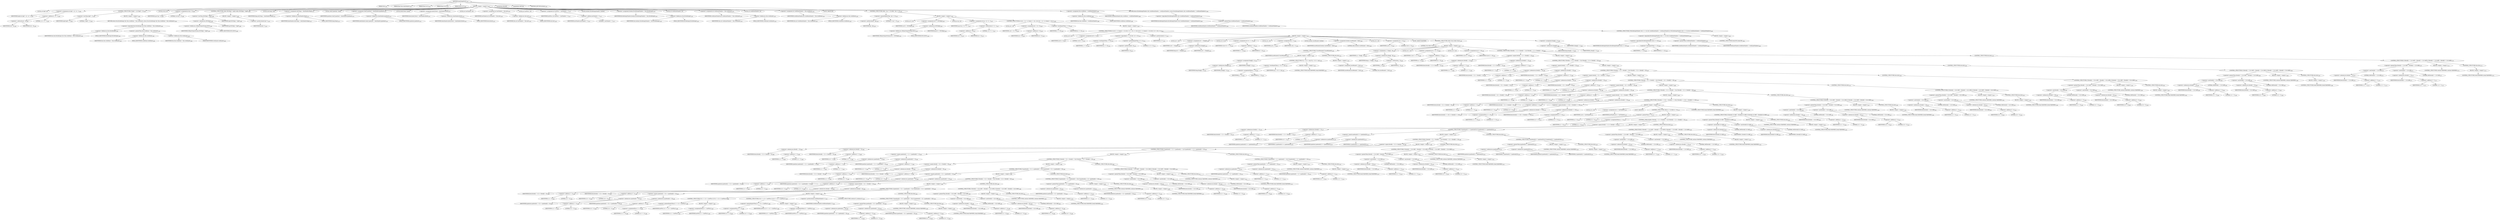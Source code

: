 digraph "mainSimpleSort" {  
"3905" [label = <(METHOD,mainSimpleSort)<SUB>1401</SUB>> ]
"190" [label = <(PARAM,this)<SUB>1401</SUB>> ]
"3906" [label = <(PARAM,final Data dataShadow)<SUB>1401</SUB>> ]
"3907" [label = <(PARAM,final int lo)<SUB>1401</SUB>> ]
"3908" [label = <(PARAM,final int hi)<SUB>1401</SUB>> ]
"3909" [label = <(PARAM,final int d)<SUB>1402</SUB>> ]
"3910" [label = <(BLOCK,&lt;empty&gt;,&lt;empty&gt;)<SUB>1402</SUB>> ]
"3911" [label = <(LOCAL,int bigN: int)> ]
"3912" [label = <(&lt;operator&gt;.assignment,int bigN = hi - lo + 1)<SUB>1403</SUB>> ]
"3913" [label = <(IDENTIFIER,bigN,int bigN = hi - lo + 1)<SUB>1403</SUB>> ]
"3914" [label = <(&lt;operator&gt;.addition,hi - lo + 1)<SUB>1403</SUB>> ]
"3915" [label = <(&lt;operator&gt;.subtraction,hi - lo)<SUB>1403</SUB>> ]
"3916" [label = <(IDENTIFIER,hi,hi - lo)<SUB>1403</SUB>> ]
"3917" [label = <(IDENTIFIER,lo,hi - lo)<SUB>1403</SUB>> ]
"3918" [label = <(LITERAL,1,hi - lo + 1)<SUB>1403</SUB>> ]
"3919" [label = <(CONTROL_STRUCTURE,if (bigN &lt; 2),if (bigN &lt; 2))<SUB>1404</SUB>> ]
"3920" [label = <(&lt;operator&gt;.lessThan,bigN &lt; 2)<SUB>1404</SUB>> ]
"3921" [label = <(IDENTIFIER,bigN,bigN &lt; 2)<SUB>1404</SUB>> ]
"3922" [label = <(LITERAL,2,bigN &lt; 2)<SUB>1404</SUB>> ]
"3923" [label = <(BLOCK,&lt;empty&gt;,&lt;empty&gt;)<SUB>1404</SUB>> ]
"3924" [label = <(RETURN,return this.firstAttempt &amp;&amp; (this.workDone &gt; this.workLimit);,return this.firstAttempt &amp;&amp; (this.workDone &gt; this.workLimit);)<SUB>1405</SUB>> ]
"3925" [label = <(&lt;operator&gt;.logicalAnd,this.firstAttempt &amp;&amp; (this.workDone &gt; this.workLimit))<SUB>1405</SUB>> ]
"3926" [label = <(&lt;operator&gt;.fieldAccess,this.firstAttempt)<SUB>1405</SUB>> ]
"189" [label = <(IDENTIFIER,this,this.firstAttempt &amp;&amp; (this.workDone &gt; this.workLimit))<SUB>1405</SUB>> ]
"3927" [label = <(FIELD_IDENTIFIER,firstAttempt,firstAttempt)<SUB>1405</SUB>> ]
"3928" [label = <(&lt;operator&gt;.greaterThan,this.workDone &gt; this.workLimit)<SUB>1405</SUB>> ]
"3929" [label = <(&lt;operator&gt;.fieldAccess,this.workDone)<SUB>1405</SUB>> ]
"191" [label = <(IDENTIFIER,this,this.workDone &gt; this.workLimit)<SUB>1405</SUB>> ]
"3930" [label = <(FIELD_IDENTIFIER,workDone,workDone)<SUB>1405</SUB>> ]
"3931" [label = <(&lt;operator&gt;.fieldAccess,this.workLimit)<SUB>1405</SUB>> ]
"192" [label = <(IDENTIFIER,this,this.workDone &gt; this.workLimit)<SUB>1405</SUB>> ]
"3932" [label = <(FIELD_IDENTIFIER,workLimit,workLimit)<SUB>1405</SUB>> ]
"3933" [label = <(LOCAL,int hp: int)> ]
"3934" [label = <(&lt;operator&gt;.assignment,int hp = 0)<SUB>1408</SUB>> ]
"3935" [label = <(IDENTIFIER,hp,int hp = 0)<SUB>1408</SUB>> ]
"3936" [label = <(LITERAL,0,int hp = 0)<SUB>1408</SUB>> ]
"3937" [label = <(CONTROL_STRUCTURE,while (INCS[hp] &lt; bigN),while (INCS[hp] &lt; bigN))<SUB>1409</SUB>> ]
"3938" [label = <(&lt;operator&gt;.lessThan,INCS[hp] &lt; bigN)<SUB>1409</SUB>> ]
"3939" [label = <(&lt;operator&gt;.indexAccess,INCS[hp])<SUB>1409</SUB>> ]
"3940" [label = <(&lt;operator&gt;.fieldAccess,CBZip2OutputStream.INCS)<SUB>1409</SUB>> ]
"3941" [label = <(IDENTIFIER,CBZip2OutputStream,INCS[hp] &lt; bigN)<SUB>1409</SUB>> ]
"3942" [label = <(FIELD_IDENTIFIER,INCS,INCS)<SUB>1409</SUB>> ]
"3943" [label = <(IDENTIFIER,hp,INCS[hp] &lt; bigN)<SUB>1409</SUB>> ]
"3944" [label = <(IDENTIFIER,bigN,INCS[hp] &lt; bigN)<SUB>1409</SUB>> ]
"3945" [label = <(BLOCK,&lt;empty&gt;,&lt;empty&gt;)<SUB>1409</SUB>> ]
"3946" [label = <(&lt;operator&gt;.postIncrement,hp++)<SUB>1410</SUB>> ]
"3947" [label = <(IDENTIFIER,hp,hp++)<SUB>1410</SUB>> ]
"3948" [label = <(LOCAL,int[] fmap: int[])> ]
"3949" [label = <(&lt;operator&gt;.assignment,int[] fmap = dataShadow.fmap)<SUB>1413</SUB>> ]
"3950" [label = <(IDENTIFIER,fmap,int[] fmap = dataShadow.fmap)<SUB>1413</SUB>> ]
"3951" [label = <(&lt;operator&gt;.fieldAccess,dataShadow.fmap)<SUB>1413</SUB>> ]
"3952" [label = <(IDENTIFIER,dataShadow,int[] fmap = dataShadow.fmap)<SUB>1413</SUB>> ]
"3953" [label = <(FIELD_IDENTIFIER,fmap,fmap)<SUB>1413</SUB>> ]
"3954" [label = <(LOCAL,char[] quadrant: char[])> ]
"3955" [label = <(&lt;operator&gt;.assignment,char[] quadrant = dataShadow.quadrant)<SUB>1414</SUB>> ]
"3956" [label = <(IDENTIFIER,quadrant,char[] quadrant = dataShadow.quadrant)<SUB>1414</SUB>> ]
"3957" [label = <(&lt;operator&gt;.fieldAccess,dataShadow.quadrant)<SUB>1414</SUB>> ]
"3958" [label = <(IDENTIFIER,dataShadow,char[] quadrant = dataShadow.quadrant)<SUB>1414</SUB>> ]
"3959" [label = <(FIELD_IDENTIFIER,quadrant,quadrant)<SUB>1414</SUB>> ]
"3960" [label = <(LOCAL,byte[] block: byte[])> ]
"3961" [label = <(&lt;operator&gt;.assignment,byte[] block = dataShadow.block)<SUB>1415</SUB>> ]
"3962" [label = <(IDENTIFIER,block,byte[] block = dataShadow.block)<SUB>1415</SUB>> ]
"3963" [label = <(&lt;operator&gt;.fieldAccess,dataShadow.block)<SUB>1415</SUB>> ]
"3964" [label = <(IDENTIFIER,dataShadow,byte[] block = dataShadow.block)<SUB>1415</SUB>> ]
"3965" [label = <(FIELD_IDENTIFIER,block,block)<SUB>1415</SUB>> ]
"3966" [label = <(LOCAL,int lastShadow: int)> ]
"3967" [label = <(&lt;operator&gt;.assignment,int lastShadow = this.last)<SUB>1416</SUB>> ]
"3968" [label = <(IDENTIFIER,lastShadow,int lastShadow = this.last)<SUB>1416</SUB>> ]
"3969" [label = <(&lt;operator&gt;.fieldAccess,this.last)<SUB>1416</SUB>> ]
"193" [label = <(IDENTIFIER,this,int lastShadow = this.last)<SUB>1416</SUB>> ]
"3970" [label = <(FIELD_IDENTIFIER,last,last)<SUB>1416</SUB>> ]
"3971" [label = <(LOCAL,int lastPlus1: int)> ]
"3972" [label = <(&lt;operator&gt;.assignment,int lastPlus1 = lastShadow + 1)<SUB>1417</SUB>> ]
"3973" [label = <(IDENTIFIER,lastPlus1,int lastPlus1 = lastShadow + 1)<SUB>1417</SUB>> ]
"3974" [label = <(&lt;operator&gt;.addition,lastShadow + 1)<SUB>1417</SUB>> ]
"3975" [label = <(IDENTIFIER,lastShadow,lastShadow + 1)<SUB>1417</SUB>> ]
"3976" [label = <(LITERAL,1,lastShadow + 1)<SUB>1417</SUB>> ]
"3977" [label = <(LOCAL,boolean firstAttemptShadow: boolean)> ]
"3978" [label = <(&lt;operator&gt;.assignment,boolean firstAttemptShadow = this.firstAttempt)<SUB>1418</SUB>> ]
"3979" [label = <(IDENTIFIER,firstAttemptShadow,boolean firstAttemptShadow = this.firstAttempt)<SUB>1418</SUB>> ]
"3980" [label = <(&lt;operator&gt;.fieldAccess,this.firstAttempt)<SUB>1418</SUB>> ]
"194" [label = <(IDENTIFIER,this,boolean firstAttemptShadow = this.firstAttempt)<SUB>1418</SUB>> ]
"3981" [label = <(FIELD_IDENTIFIER,firstAttempt,firstAttempt)<SUB>1418</SUB>> ]
"3982" [label = <(LOCAL,int workLimitShadow: int)> ]
"3983" [label = <(&lt;operator&gt;.assignment,int workLimitShadow = this.workLimit)<SUB>1419</SUB>> ]
"3984" [label = <(IDENTIFIER,workLimitShadow,int workLimitShadow = this.workLimit)<SUB>1419</SUB>> ]
"3985" [label = <(&lt;operator&gt;.fieldAccess,this.workLimit)<SUB>1419</SUB>> ]
"195" [label = <(IDENTIFIER,this,int workLimitShadow = this.workLimit)<SUB>1419</SUB>> ]
"3986" [label = <(FIELD_IDENTIFIER,workLimit,workLimit)<SUB>1419</SUB>> ]
"3987" [label = <(LOCAL,int workDoneShadow: int)> ]
"3988" [label = <(&lt;operator&gt;.assignment,int workDoneShadow = this.workDone)<SUB>1420</SUB>> ]
"3989" [label = <(IDENTIFIER,workDoneShadow,int workDoneShadow = this.workDone)<SUB>1420</SUB>> ]
"3990" [label = <(&lt;operator&gt;.fieldAccess,this.workDone)<SUB>1420</SUB>> ]
"196" [label = <(IDENTIFIER,this,int workDoneShadow = this.workDone)<SUB>1420</SUB>> ]
"3991" [label = <(FIELD_IDENTIFIER,workDone,workDone)<SUB>1420</SUB>> ]
"3992" [label = <(JUMP_TARGET,HP)> ]
"3993" [label = <(CONTROL_STRUCTURE,while (--hp &gt;= 0),while (--hp &gt;= 0))<SUB>1425</SUB>> ]
"3994" [label = <(&lt;operator&gt;.greaterEqualsThan,--hp &gt;= 0)<SUB>1425</SUB>> ]
"3995" [label = <(&lt;operator&gt;.preDecrement,--hp)<SUB>1425</SUB>> ]
"3996" [label = <(IDENTIFIER,hp,--hp)<SUB>1425</SUB>> ]
"3997" [label = <(LITERAL,0,--hp &gt;= 0)<SUB>1425</SUB>> ]
"3998" [label = <(BLOCK,&lt;empty&gt;,&lt;empty&gt;)<SUB>1425</SUB>> ]
"3999" [label = <(LOCAL,int h: int)> ]
"4000" [label = <(&lt;operator&gt;.assignment,int h = INCS[hp])<SUB>1426</SUB>> ]
"4001" [label = <(IDENTIFIER,h,int h = INCS[hp])<SUB>1426</SUB>> ]
"4002" [label = <(&lt;operator&gt;.indexAccess,INCS[hp])<SUB>1426</SUB>> ]
"4003" [label = <(&lt;operator&gt;.fieldAccess,CBZip2OutputStream.INCS)<SUB>1426</SUB>> ]
"4004" [label = <(IDENTIFIER,CBZip2OutputStream,int h = INCS[hp])<SUB>1426</SUB>> ]
"4005" [label = <(FIELD_IDENTIFIER,INCS,INCS)<SUB>1426</SUB>> ]
"4006" [label = <(IDENTIFIER,hp,int h = INCS[hp])<SUB>1426</SUB>> ]
"4007" [label = <(LOCAL,int mj: int)> ]
"4008" [label = <(&lt;operator&gt;.assignment,int mj = lo + h - 1)<SUB>1427</SUB>> ]
"4009" [label = <(IDENTIFIER,mj,int mj = lo + h - 1)<SUB>1427</SUB>> ]
"4010" [label = <(&lt;operator&gt;.subtraction,lo + h - 1)<SUB>1427</SUB>> ]
"4011" [label = <(&lt;operator&gt;.addition,lo + h)<SUB>1427</SUB>> ]
"4012" [label = <(IDENTIFIER,lo,lo + h)<SUB>1427</SUB>> ]
"4013" [label = <(IDENTIFIER,h,lo + h)<SUB>1427</SUB>> ]
"4014" [label = <(LITERAL,1,lo + h - 1)<SUB>1427</SUB>> ]
"4015" [label = <(CONTROL_STRUCTURE,for (int i = lo + h; Some(i &lt;= hi); ),for (int i = lo + h; Some(i &lt;= hi); ))<SUB>1429</SUB>> ]
"4016" [label = <(LOCAL,int i: int)> ]
"4017" [label = <(&lt;operator&gt;.assignment,int i = lo + h)<SUB>1429</SUB>> ]
"4018" [label = <(IDENTIFIER,i,int i = lo + h)<SUB>1429</SUB>> ]
"4019" [label = <(&lt;operator&gt;.addition,lo + h)<SUB>1429</SUB>> ]
"4020" [label = <(IDENTIFIER,lo,lo + h)<SUB>1429</SUB>> ]
"4021" [label = <(IDENTIFIER,h,lo + h)<SUB>1429</SUB>> ]
"4022" [label = <(&lt;operator&gt;.lessEqualsThan,i &lt;= hi)<SUB>1429</SUB>> ]
"4023" [label = <(IDENTIFIER,i,i &lt;= hi)<SUB>1429</SUB>> ]
"4024" [label = <(IDENTIFIER,hi,i &lt;= hi)<SUB>1429</SUB>> ]
"4025" [label = <(BLOCK,&lt;empty&gt;,&lt;empty&gt;)<SUB>1429</SUB>> ]
"4026" [label = <(CONTROL_STRUCTURE,for (int k = 3; Some((i &lt;= hi) &amp;&amp; (--k &gt;= 0)); i++),for (int k = 3; Some((i &lt;= hi) &amp;&amp; (--k &gt;= 0)); i++))<SUB>1431</SUB>> ]
"4027" [label = <(LOCAL,int k: int)> ]
"4028" [label = <(&lt;operator&gt;.assignment,int k = 3)<SUB>1431</SUB>> ]
"4029" [label = <(IDENTIFIER,k,int k = 3)<SUB>1431</SUB>> ]
"4030" [label = <(LITERAL,3,int k = 3)<SUB>1431</SUB>> ]
"4031" [label = <(&lt;operator&gt;.logicalAnd,(i &lt;= hi) &amp;&amp; (--k &gt;= 0))<SUB>1431</SUB>> ]
"4032" [label = <(&lt;operator&gt;.lessEqualsThan,i &lt;= hi)<SUB>1431</SUB>> ]
"4033" [label = <(IDENTIFIER,i,i &lt;= hi)<SUB>1431</SUB>> ]
"4034" [label = <(IDENTIFIER,hi,i &lt;= hi)<SUB>1431</SUB>> ]
"4035" [label = <(&lt;operator&gt;.greaterEqualsThan,--k &gt;= 0)<SUB>1431</SUB>> ]
"4036" [label = <(&lt;operator&gt;.preDecrement,--k)<SUB>1431</SUB>> ]
"4037" [label = <(IDENTIFIER,k,--k)<SUB>1431</SUB>> ]
"4038" [label = <(LITERAL,0,--k &gt;= 0)<SUB>1431</SUB>> ]
"4039" [label = <(&lt;operator&gt;.postIncrement,i++)<SUB>1431</SUB>> ]
"4040" [label = <(IDENTIFIER,i,i++)<SUB>1431</SUB>> ]
"4041" [label = <(BLOCK,&lt;empty&gt;,&lt;empty&gt;)<SUB>1431</SUB>> ]
"4042" [label = <(LOCAL,int v: int)> ]
"4043" [label = <(&lt;operator&gt;.assignment,int v = fmap[i])<SUB>1432</SUB>> ]
"4044" [label = <(IDENTIFIER,v,int v = fmap[i])<SUB>1432</SUB>> ]
"4045" [label = <(&lt;operator&gt;.indexAccess,fmap[i])<SUB>1432</SUB>> ]
"4046" [label = <(IDENTIFIER,fmap,int v = fmap[i])<SUB>1432</SUB>> ]
"4047" [label = <(IDENTIFIER,i,int v = fmap[i])<SUB>1432</SUB>> ]
"4048" [label = <(LOCAL,int vd: int)> ]
"4049" [label = <(&lt;operator&gt;.assignment,int vd = v + d)<SUB>1433</SUB>> ]
"4050" [label = <(IDENTIFIER,vd,int vd = v + d)<SUB>1433</SUB>> ]
"4051" [label = <(&lt;operator&gt;.addition,v + d)<SUB>1433</SUB>> ]
"4052" [label = <(IDENTIFIER,v,v + d)<SUB>1433</SUB>> ]
"4053" [label = <(IDENTIFIER,d,v + d)<SUB>1433</SUB>> ]
"4054" [label = <(LOCAL,int j: int)> ]
"4055" [label = <(&lt;operator&gt;.assignment,int j = i)<SUB>1434</SUB>> ]
"4056" [label = <(IDENTIFIER,j,int j = i)<SUB>1434</SUB>> ]
"4057" [label = <(IDENTIFIER,i,int j = i)<SUB>1434</SUB>> ]
"4058" [label = <(LOCAL,boolean onceRunned: boolean)> ]
"4059" [label = <(&lt;operator&gt;.assignment,boolean onceRunned = false)<SUB>1446</SUB>> ]
"4060" [label = <(IDENTIFIER,onceRunned,boolean onceRunned = false)<SUB>1446</SUB>> ]
"4061" [label = <(LITERAL,false,boolean onceRunned = false)<SUB>1446</SUB>> ]
"4062" [label = <(LOCAL,int a: int)> ]
"4063" [label = <(&lt;operator&gt;.assignment,int a = 0)<SUB>1447</SUB>> ]
"4064" [label = <(IDENTIFIER,a,int a = 0)<SUB>1447</SUB>> ]
"4065" [label = <(LITERAL,0,int a = 0)<SUB>1447</SUB>> ]
"4066" [label = <(JUMP_TARGET,HAMMER)> ]
"4067" [label = <(CONTROL_STRUCTURE,while (true),while (true))<SUB>1449</SUB>> ]
"4068" [label = <(LITERAL,true,while (true))<SUB>1449</SUB>> ]
"4069" [label = <(BLOCK,&lt;empty&gt;,&lt;empty&gt;)<SUB>1449</SUB>> ]
"4070" [label = <(CONTROL_STRUCTURE,if (onceRunned),if (onceRunned))<SUB>1450</SUB>> ]
"4071" [label = <(IDENTIFIER,onceRunned,if (onceRunned))<SUB>1450</SUB>> ]
"4072" [label = <(BLOCK,&lt;empty&gt;,&lt;empty&gt;)<SUB>1450</SUB>> ]
"4073" [label = <(&lt;operator&gt;.assignment,fmap[j] = a)<SUB>1451</SUB>> ]
"4074" [label = <(&lt;operator&gt;.indexAccess,fmap[j])<SUB>1451</SUB>> ]
"4075" [label = <(IDENTIFIER,fmap,fmap[j] = a)<SUB>1451</SUB>> ]
"4076" [label = <(IDENTIFIER,j,fmap[j] = a)<SUB>1451</SUB>> ]
"4077" [label = <(IDENTIFIER,a,fmap[j] = a)<SUB>1451</SUB>> ]
"4078" [label = <(CONTROL_STRUCTURE,if ((j -= h) &lt;= mj),if ((j -= h) &lt;= mj))<SUB>1452</SUB>> ]
"4079" [label = <(&lt;operator&gt;.lessEqualsThan,(j -= h) &lt;= mj)<SUB>1452</SUB>> ]
"4080" [label = <(&lt;operator&gt;.assignmentMinus,j -= h)<SUB>1452</SUB>> ]
"4081" [label = <(IDENTIFIER,j,j -= h)<SUB>1452</SUB>> ]
"4082" [label = <(IDENTIFIER,h,j -= h)<SUB>1452</SUB>> ]
"4083" [label = <(IDENTIFIER,mj,(j -= h) &lt;= mj)<SUB>1452</SUB>> ]
"4084" [label = <(BLOCK,&lt;empty&gt;,&lt;empty&gt;)<SUB>1452</SUB>> ]
"4085" [label = <(CONTROL_STRUCTURE,break HAMMER;,break HAMMER;)<SUB>1453</SUB>> ]
"4086" [label = <(CONTROL_STRUCTURE,else,else)<SUB>1455</SUB>> ]
"4087" [label = <(BLOCK,&lt;empty&gt;,&lt;empty&gt;)<SUB>1455</SUB>> ]
"4088" [label = <(&lt;operator&gt;.assignment,onceRunned = true)<SUB>1456</SUB>> ]
"4089" [label = <(IDENTIFIER,onceRunned,onceRunned = true)<SUB>1456</SUB>> ]
"4090" [label = <(LITERAL,true,onceRunned = true)<SUB>1456</SUB>> ]
"4091" [label = <(&lt;operator&gt;.assignment,a = fmap[j - h])<SUB>1459</SUB>> ]
"4092" [label = <(IDENTIFIER,a,a = fmap[j - h])<SUB>1459</SUB>> ]
"4093" [label = <(&lt;operator&gt;.indexAccess,fmap[j - h])<SUB>1459</SUB>> ]
"4094" [label = <(IDENTIFIER,fmap,a = fmap[j - h])<SUB>1459</SUB>> ]
"4095" [label = <(&lt;operator&gt;.subtraction,j - h)<SUB>1459</SUB>> ]
"4096" [label = <(IDENTIFIER,j,j - h)<SUB>1459</SUB>> ]
"4097" [label = <(IDENTIFIER,h,j - h)<SUB>1459</SUB>> ]
"4098" [label = <(LOCAL,int i1: int)> ]
"4099" [label = <(&lt;operator&gt;.assignment,int i1 = a + d)<SUB>1460</SUB>> ]
"4100" [label = <(IDENTIFIER,i1,int i1 = a + d)<SUB>1460</SUB>> ]
"4101" [label = <(&lt;operator&gt;.addition,a + d)<SUB>1460</SUB>> ]
"4102" [label = <(IDENTIFIER,a,a + d)<SUB>1460</SUB>> ]
"4103" [label = <(IDENTIFIER,d,a + d)<SUB>1460</SUB>> ]
"4104" [label = <(LOCAL,int i2: int)> ]
"4105" [label = <(&lt;operator&gt;.assignment,int i2 = vd)<SUB>1461</SUB>> ]
"4106" [label = <(IDENTIFIER,i2,int i2 = vd)<SUB>1461</SUB>> ]
"4107" [label = <(IDENTIFIER,vd,int i2 = vd)<SUB>1461</SUB>> ]
"4108" [label = <(CONTROL_STRUCTURE,if (block[i1 + 1] == block[i2 + 1]),if (block[i1 + 1] == block[i2 + 1]))<SUB>1465</SUB>> ]
"4109" [label = <(&lt;operator&gt;.equals,block[i1 + 1] == block[i2 + 1])<SUB>1465</SUB>> ]
"4110" [label = <(&lt;operator&gt;.indexAccess,block[i1 + 1])<SUB>1465</SUB>> ]
"4111" [label = <(IDENTIFIER,block,block[i1 + 1] == block[i2 + 1])<SUB>1465</SUB>> ]
"4112" [label = <(&lt;operator&gt;.addition,i1 + 1)<SUB>1465</SUB>> ]
"4113" [label = <(IDENTIFIER,i1,i1 + 1)<SUB>1465</SUB>> ]
"4114" [label = <(LITERAL,1,i1 + 1)<SUB>1465</SUB>> ]
"4115" [label = <(&lt;operator&gt;.indexAccess,block[i2 + 1])<SUB>1465</SUB>> ]
"4116" [label = <(IDENTIFIER,block,block[i1 + 1] == block[i2 + 1])<SUB>1465</SUB>> ]
"4117" [label = <(&lt;operator&gt;.addition,i2 + 1)<SUB>1465</SUB>> ]
"4118" [label = <(IDENTIFIER,i2,i2 + 1)<SUB>1465</SUB>> ]
"4119" [label = <(LITERAL,1,i2 + 1)<SUB>1465</SUB>> ]
"4120" [label = <(BLOCK,&lt;empty&gt;,&lt;empty&gt;)<SUB>1465</SUB>> ]
"4121" [label = <(CONTROL_STRUCTURE,if (block[i1 + 2] == block[i2 + 2]),if (block[i1 + 2] == block[i2 + 2]))<SUB>1466</SUB>> ]
"4122" [label = <(&lt;operator&gt;.equals,block[i1 + 2] == block[i2 + 2])<SUB>1466</SUB>> ]
"4123" [label = <(&lt;operator&gt;.indexAccess,block[i1 + 2])<SUB>1466</SUB>> ]
"4124" [label = <(IDENTIFIER,block,block[i1 + 2] == block[i2 + 2])<SUB>1466</SUB>> ]
"4125" [label = <(&lt;operator&gt;.addition,i1 + 2)<SUB>1466</SUB>> ]
"4126" [label = <(IDENTIFIER,i1,i1 + 2)<SUB>1466</SUB>> ]
"4127" [label = <(LITERAL,2,i1 + 2)<SUB>1466</SUB>> ]
"4128" [label = <(&lt;operator&gt;.indexAccess,block[i2 + 2])<SUB>1466</SUB>> ]
"4129" [label = <(IDENTIFIER,block,block[i1 + 2] == block[i2 + 2])<SUB>1466</SUB>> ]
"4130" [label = <(&lt;operator&gt;.addition,i2 + 2)<SUB>1466</SUB>> ]
"4131" [label = <(IDENTIFIER,i2,i2 + 2)<SUB>1466</SUB>> ]
"4132" [label = <(LITERAL,2,i2 + 2)<SUB>1466</SUB>> ]
"4133" [label = <(BLOCK,&lt;empty&gt;,&lt;empty&gt;)<SUB>1466</SUB>> ]
"4134" [label = <(CONTROL_STRUCTURE,if (block[i1 + 3] == block[i2 + 3]),if (block[i1 + 3] == block[i2 + 3]))<SUB>1467</SUB>> ]
"4135" [label = <(&lt;operator&gt;.equals,block[i1 + 3] == block[i2 + 3])<SUB>1467</SUB>> ]
"4136" [label = <(&lt;operator&gt;.indexAccess,block[i1 + 3])<SUB>1467</SUB>> ]
"4137" [label = <(IDENTIFIER,block,block[i1 + 3] == block[i2 + 3])<SUB>1467</SUB>> ]
"4138" [label = <(&lt;operator&gt;.addition,i1 + 3)<SUB>1467</SUB>> ]
"4139" [label = <(IDENTIFIER,i1,i1 + 3)<SUB>1467</SUB>> ]
"4140" [label = <(LITERAL,3,i1 + 3)<SUB>1467</SUB>> ]
"4141" [label = <(&lt;operator&gt;.indexAccess,block[i2 + 3])<SUB>1467</SUB>> ]
"4142" [label = <(IDENTIFIER,block,block[i1 + 3] == block[i2 + 3])<SUB>1467</SUB>> ]
"4143" [label = <(&lt;operator&gt;.addition,i2 + 3)<SUB>1467</SUB>> ]
"4144" [label = <(IDENTIFIER,i2,i2 + 3)<SUB>1467</SUB>> ]
"4145" [label = <(LITERAL,3,i2 + 3)<SUB>1467</SUB>> ]
"4146" [label = <(BLOCK,&lt;empty&gt;,&lt;empty&gt;)<SUB>1467</SUB>> ]
"4147" [label = <(CONTROL_STRUCTURE,if (block[i1 + 4] == block[i2 + 4]),if (block[i1 + 4] == block[i2 + 4]))<SUB>1468</SUB>> ]
"4148" [label = <(&lt;operator&gt;.equals,block[i1 + 4] == block[i2 + 4])<SUB>1468</SUB>> ]
"4149" [label = <(&lt;operator&gt;.indexAccess,block[i1 + 4])<SUB>1468</SUB>> ]
"4150" [label = <(IDENTIFIER,block,block[i1 + 4] == block[i2 + 4])<SUB>1468</SUB>> ]
"4151" [label = <(&lt;operator&gt;.addition,i1 + 4)<SUB>1468</SUB>> ]
"4152" [label = <(IDENTIFIER,i1,i1 + 4)<SUB>1468</SUB>> ]
"4153" [label = <(LITERAL,4,i1 + 4)<SUB>1468</SUB>> ]
"4154" [label = <(&lt;operator&gt;.indexAccess,block[i2 + 4])<SUB>1468</SUB>> ]
"4155" [label = <(IDENTIFIER,block,block[i1 + 4] == block[i2 + 4])<SUB>1468</SUB>> ]
"4156" [label = <(&lt;operator&gt;.addition,i2 + 4)<SUB>1468</SUB>> ]
"4157" [label = <(IDENTIFIER,i2,i2 + 4)<SUB>1468</SUB>> ]
"4158" [label = <(LITERAL,4,i2 + 4)<SUB>1468</SUB>> ]
"4159" [label = <(BLOCK,&lt;empty&gt;,&lt;empty&gt;)<SUB>1468</SUB>> ]
"4160" [label = <(CONTROL_STRUCTURE,if (block[i1 + 5] == block[i2 + 5]),if (block[i1 + 5] == block[i2 + 5]))<SUB>1469</SUB>> ]
"4161" [label = <(&lt;operator&gt;.equals,block[i1 + 5] == block[i2 + 5])<SUB>1469</SUB>> ]
"4162" [label = <(&lt;operator&gt;.indexAccess,block[i1 + 5])<SUB>1469</SUB>> ]
"4163" [label = <(IDENTIFIER,block,block[i1 + 5] == block[i2 + 5])<SUB>1469</SUB>> ]
"4164" [label = <(&lt;operator&gt;.addition,i1 + 5)<SUB>1469</SUB>> ]
"4165" [label = <(IDENTIFIER,i1,i1 + 5)<SUB>1469</SUB>> ]
"4166" [label = <(LITERAL,5,i1 + 5)<SUB>1469</SUB>> ]
"4167" [label = <(&lt;operator&gt;.indexAccess,block[i2 + 5])<SUB>1469</SUB>> ]
"4168" [label = <(IDENTIFIER,block,block[i1 + 5] == block[i2 + 5])<SUB>1469</SUB>> ]
"4169" [label = <(&lt;operator&gt;.addition,i2 + 5)<SUB>1469</SUB>> ]
"4170" [label = <(IDENTIFIER,i2,i2 + 5)<SUB>1469</SUB>> ]
"4171" [label = <(LITERAL,5,i2 + 5)<SUB>1469</SUB>> ]
"4172" [label = <(BLOCK,&lt;empty&gt;,&lt;empty&gt;)<SUB>1469</SUB>> ]
"4173" [label = <(CONTROL_STRUCTURE,if (block[(i1 += 6)] == block[(i2 += 6)]),if (block[(i1 += 6)] == block[(i2 += 6)]))<SUB>1470</SUB>> ]
"4174" [label = <(&lt;operator&gt;.equals,block[(i1 += 6)] == block[(i2 += 6)])<SUB>1470</SUB>> ]
"4175" [label = <(&lt;operator&gt;.indexAccess,block[(i1 += 6)])<SUB>1470</SUB>> ]
"4176" [label = <(IDENTIFIER,block,block[(i1 += 6)] == block[(i2 += 6)])<SUB>1470</SUB>> ]
"4177" [label = <(&lt;operator&gt;.assignmentPlus,i1 += 6)<SUB>1470</SUB>> ]
"4178" [label = <(IDENTIFIER,i1,i1 += 6)<SUB>1470</SUB>> ]
"4179" [label = <(LITERAL,6,i1 += 6)<SUB>1470</SUB>> ]
"4180" [label = <(&lt;operator&gt;.indexAccess,block[(i2 += 6)])<SUB>1471</SUB>> ]
"4181" [label = <(IDENTIFIER,block,block[(i1 += 6)] == block[(i2 += 6)])<SUB>1471</SUB>> ]
"4182" [label = <(&lt;operator&gt;.assignmentPlus,i2 += 6)<SUB>1471</SUB>> ]
"4183" [label = <(IDENTIFIER,i2,i2 += 6)<SUB>1471</SUB>> ]
"4184" [label = <(LITERAL,6,i2 += 6)<SUB>1471</SUB>> ]
"4185" [label = <(BLOCK,&lt;empty&gt;,&lt;empty&gt;)<SUB>1471</SUB>> ]
"4186" [label = <(LOCAL,int x: int)> ]
"4187" [label = <(&lt;operator&gt;.assignment,int x = lastShadow)<SUB>1472</SUB>> ]
"4188" [label = <(IDENTIFIER,x,int x = lastShadow)<SUB>1472</SUB>> ]
"4189" [label = <(IDENTIFIER,lastShadow,int x = lastShadow)<SUB>1472</SUB>> ]
"4190" [label = <(JUMP_TARGET,X)> ]
"4191" [label = <(CONTROL_STRUCTURE,while (x &gt; 0),while (x &gt; 0))<SUB>1473</SUB>> ]
"4192" [label = <(&lt;operator&gt;.greaterThan,x &gt; 0)<SUB>1473</SUB>> ]
"4193" [label = <(IDENTIFIER,x,x &gt; 0)<SUB>1473</SUB>> ]
"4194" [label = <(LITERAL,0,x &gt; 0)<SUB>1473</SUB>> ]
"4195" [label = <(BLOCK,&lt;empty&gt;,&lt;empty&gt;)<SUB>1473</SUB>> ]
"4196" [label = <(&lt;operator&gt;.assignmentMinus,x -= 4)<SUB>1474</SUB>> ]
"4197" [label = <(IDENTIFIER,x,x -= 4)<SUB>1474</SUB>> ]
"4198" [label = <(LITERAL,4,x -= 4)<SUB>1474</SUB>> ]
"4199" [label = <(CONTROL_STRUCTURE,if (block[i1 + 1] == block[i2 + 1]),if (block[i1 + 1] == block[i2 + 1]))<SUB>1476</SUB>> ]
"4200" [label = <(&lt;operator&gt;.equals,block[i1 + 1] == block[i2 + 1])<SUB>1476</SUB>> ]
"4201" [label = <(&lt;operator&gt;.indexAccess,block[i1 + 1])<SUB>1476</SUB>> ]
"4202" [label = <(IDENTIFIER,block,block[i1 + 1] == block[i2 + 1])<SUB>1476</SUB>> ]
"4203" [label = <(&lt;operator&gt;.addition,i1 + 1)<SUB>1476</SUB>> ]
"4204" [label = <(IDENTIFIER,i1,i1 + 1)<SUB>1476</SUB>> ]
"4205" [label = <(LITERAL,1,i1 + 1)<SUB>1476</SUB>> ]
"4206" [label = <(&lt;operator&gt;.indexAccess,block[i2 + 1])<SUB>1477</SUB>> ]
"4207" [label = <(IDENTIFIER,block,block[i1 + 1] == block[i2 + 1])<SUB>1477</SUB>> ]
"4208" [label = <(&lt;operator&gt;.addition,i2 + 1)<SUB>1477</SUB>> ]
"4209" [label = <(IDENTIFIER,i2,i2 + 1)<SUB>1477</SUB>> ]
"4210" [label = <(LITERAL,1,i2 + 1)<SUB>1477</SUB>> ]
"4211" [label = <(BLOCK,&lt;empty&gt;,&lt;empty&gt;)<SUB>1477</SUB>> ]
"4212" [label = <(CONTROL_STRUCTURE,if (quadrant[i1] == quadrant[i2]),if (quadrant[i1] == quadrant[i2]))<SUB>1478</SUB>> ]
"4213" [label = <(&lt;operator&gt;.equals,quadrant[i1] == quadrant[i2])<SUB>1478</SUB>> ]
"4214" [label = <(&lt;operator&gt;.indexAccess,quadrant[i1])<SUB>1478</SUB>> ]
"4215" [label = <(IDENTIFIER,quadrant,quadrant[i1] == quadrant[i2])<SUB>1478</SUB>> ]
"4216" [label = <(IDENTIFIER,i1,quadrant[i1] == quadrant[i2])<SUB>1478</SUB>> ]
"4217" [label = <(&lt;operator&gt;.indexAccess,quadrant[i2])<SUB>1479</SUB>> ]
"4218" [label = <(IDENTIFIER,quadrant,quadrant[i1] == quadrant[i2])<SUB>1479</SUB>> ]
"4219" [label = <(IDENTIFIER,i2,quadrant[i1] == quadrant[i2])<SUB>1479</SUB>> ]
"4220" [label = <(BLOCK,&lt;empty&gt;,&lt;empty&gt;)<SUB>1479</SUB>> ]
"4221" [label = <(CONTROL_STRUCTURE,if (block[i1 + 2] == block[i2 + 2]),if (block[i1 + 2] == block[i2 + 2]))<SUB>1480</SUB>> ]
"4222" [label = <(&lt;operator&gt;.equals,block[i1 + 2] == block[i2 + 2])<SUB>1480</SUB>> ]
"4223" [label = <(&lt;operator&gt;.indexAccess,block[i1 + 2])<SUB>1480</SUB>> ]
"4224" [label = <(IDENTIFIER,block,block[i1 + 2] == block[i2 + 2])<SUB>1480</SUB>> ]
"4225" [label = <(&lt;operator&gt;.addition,i1 + 2)<SUB>1480</SUB>> ]
"4226" [label = <(IDENTIFIER,i1,i1 + 2)<SUB>1480</SUB>> ]
"4227" [label = <(LITERAL,2,i1 + 2)<SUB>1480</SUB>> ]
"4228" [label = <(&lt;operator&gt;.indexAccess,block[i2 + 2])<SUB>1480</SUB>> ]
"4229" [label = <(IDENTIFIER,block,block[i1 + 2] == block[i2 + 2])<SUB>1480</SUB>> ]
"4230" [label = <(&lt;operator&gt;.addition,i2 + 2)<SUB>1480</SUB>> ]
"4231" [label = <(IDENTIFIER,i2,i2 + 2)<SUB>1480</SUB>> ]
"4232" [label = <(LITERAL,2,i2 + 2)<SUB>1480</SUB>> ]
"4233" [label = <(BLOCK,&lt;empty&gt;,&lt;empty&gt;)<SUB>1480</SUB>> ]
"4234" [label = <(CONTROL_STRUCTURE,if (quadrant[i1 + 1] == quadrant[i2 + 1]),if (quadrant[i1 + 1] == quadrant[i2 + 1]))<SUB>1481</SUB>> ]
"4235" [label = <(&lt;operator&gt;.equals,quadrant[i1 + 1] == quadrant[i2 + 1])<SUB>1481</SUB>> ]
"4236" [label = <(&lt;operator&gt;.indexAccess,quadrant[i1 + 1])<SUB>1481</SUB>> ]
"4237" [label = <(IDENTIFIER,quadrant,quadrant[i1 + 1] == quadrant[i2 + 1])<SUB>1481</SUB>> ]
"4238" [label = <(&lt;operator&gt;.addition,i1 + 1)<SUB>1481</SUB>> ]
"4239" [label = <(IDENTIFIER,i1,i1 + 1)<SUB>1481</SUB>> ]
"4240" [label = <(LITERAL,1,i1 + 1)<SUB>1481</SUB>> ]
"4241" [label = <(&lt;operator&gt;.indexAccess,quadrant[i2 + 1])<SUB>1481</SUB>> ]
"4242" [label = <(IDENTIFIER,quadrant,quadrant[i1 + 1] == quadrant[i2 + 1])<SUB>1481</SUB>> ]
"4243" [label = <(&lt;operator&gt;.addition,i2 + 1)<SUB>1481</SUB>> ]
"4244" [label = <(IDENTIFIER,i2,i2 + 1)<SUB>1481</SUB>> ]
"4245" [label = <(LITERAL,1,i2 + 1)<SUB>1481</SUB>> ]
"4246" [label = <(BLOCK,&lt;empty&gt;,&lt;empty&gt;)<SUB>1481</SUB>> ]
"4247" [label = <(CONTROL_STRUCTURE,if (block[i1 + 3] == block[i2 + 3]),if (block[i1 + 3] == block[i2 + 3]))<SUB>1482</SUB>> ]
"4248" [label = <(&lt;operator&gt;.equals,block[i1 + 3] == block[i2 + 3])<SUB>1482</SUB>> ]
"4249" [label = <(&lt;operator&gt;.indexAccess,block[i1 + 3])<SUB>1482</SUB>> ]
"4250" [label = <(IDENTIFIER,block,block[i1 + 3] == block[i2 + 3])<SUB>1482</SUB>> ]
"4251" [label = <(&lt;operator&gt;.addition,i1 + 3)<SUB>1482</SUB>> ]
"4252" [label = <(IDENTIFIER,i1,i1 + 3)<SUB>1482</SUB>> ]
"4253" [label = <(LITERAL,3,i1 + 3)<SUB>1482</SUB>> ]
"4254" [label = <(&lt;operator&gt;.indexAccess,block[i2 + 3])<SUB>1482</SUB>> ]
"4255" [label = <(IDENTIFIER,block,block[i1 + 3] == block[i2 + 3])<SUB>1482</SUB>> ]
"4256" [label = <(&lt;operator&gt;.addition,i2 + 3)<SUB>1482</SUB>> ]
"4257" [label = <(IDENTIFIER,i2,i2 + 3)<SUB>1482</SUB>> ]
"4258" [label = <(LITERAL,3,i2 + 3)<SUB>1482</SUB>> ]
"4259" [label = <(BLOCK,&lt;empty&gt;,&lt;empty&gt;)<SUB>1482</SUB>> ]
"4260" [label = <(CONTROL_STRUCTURE,if (quadrant[i1 + 2] == quadrant[i2 + 2]),if (quadrant[i1 + 2] == quadrant[i2 + 2]))<SUB>1483</SUB>> ]
"4261" [label = <(&lt;operator&gt;.equals,quadrant[i1 + 2] == quadrant[i2 + 2])<SUB>1483</SUB>> ]
"4262" [label = <(&lt;operator&gt;.indexAccess,quadrant[i1 + 2])<SUB>1483</SUB>> ]
"4263" [label = <(IDENTIFIER,quadrant,quadrant[i1 + 2] == quadrant[i2 + 2])<SUB>1483</SUB>> ]
"4264" [label = <(&lt;operator&gt;.addition,i1 + 2)<SUB>1483</SUB>> ]
"4265" [label = <(IDENTIFIER,i1,i1 + 2)<SUB>1483</SUB>> ]
"4266" [label = <(LITERAL,2,i1 + 2)<SUB>1483</SUB>> ]
"4267" [label = <(&lt;operator&gt;.indexAccess,quadrant[i2 + 2])<SUB>1483</SUB>> ]
"4268" [label = <(IDENTIFIER,quadrant,quadrant[i1 + 2] == quadrant[i2 + 2])<SUB>1483</SUB>> ]
"4269" [label = <(&lt;operator&gt;.addition,i2 + 2)<SUB>1483</SUB>> ]
"4270" [label = <(IDENTIFIER,i2,i2 + 2)<SUB>1483</SUB>> ]
"4271" [label = <(LITERAL,2,i2 + 2)<SUB>1483</SUB>> ]
"4272" [label = <(BLOCK,&lt;empty&gt;,&lt;empty&gt;)<SUB>1483</SUB>> ]
"4273" [label = <(CONTROL_STRUCTURE,if (block[i1 + 4] == block[i2 + 4]),if (block[i1 + 4] == block[i2 + 4]))<SUB>1484</SUB>> ]
"4274" [label = <(&lt;operator&gt;.equals,block[i1 + 4] == block[i2 + 4])<SUB>1484</SUB>> ]
"4275" [label = <(&lt;operator&gt;.indexAccess,block[i1 + 4])<SUB>1484</SUB>> ]
"4276" [label = <(IDENTIFIER,block,block[i1 + 4] == block[i2 + 4])<SUB>1484</SUB>> ]
"4277" [label = <(&lt;operator&gt;.addition,i1 + 4)<SUB>1484</SUB>> ]
"4278" [label = <(IDENTIFIER,i1,i1 + 4)<SUB>1484</SUB>> ]
"4279" [label = <(LITERAL,4,i1 + 4)<SUB>1484</SUB>> ]
"4280" [label = <(&lt;operator&gt;.indexAccess,block[i2 + 4])<SUB>1484</SUB>> ]
"4281" [label = <(IDENTIFIER,block,block[i1 + 4] == block[i2 + 4])<SUB>1484</SUB>> ]
"4282" [label = <(&lt;operator&gt;.addition,i2 + 4)<SUB>1484</SUB>> ]
"4283" [label = <(IDENTIFIER,i2,i2 + 4)<SUB>1484</SUB>> ]
"4284" [label = <(LITERAL,4,i2 + 4)<SUB>1484</SUB>> ]
"4285" [label = <(BLOCK,&lt;empty&gt;,&lt;empty&gt;)<SUB>1484</SUB>> ]
"4286" [label = <(CONTROL_STRUCTURE,if (quadrant[i1 + 3] == quadrant[i2 + 3]),if (quadrant[i1 + 3] == quadrant[i2 + 3]))<SUB>1485</SUB>> ]
"4287" [label = <(&lt;operator&gt;.equals,quadrant[i1 + 3] == quadrant[i2 + 3])<SUB>1485</SUB>> ]
"4288" [label = <(&lt;operator&gt;.indexAccess,quadrant[i1 + 3])<SUB>1485</SUB>> ]
"4289" [label = <(IDENTIFIER,quadrant,quadrant[i1 + 3] == quadrant[i2 + 3])<SUB>1485</SUB>> ]
"4290" [label = <(&lt;operator&gt;.addition,i1 + 3)<SUB>1485</SUB>> ]
"4291" [label = <(IDENTIFIER,i1,i1 + 3)<SUB>1485</SUB>> ]
"4292" [label = <(LITERAL,3,i1 + 3)<SUB>1485</SUB>> ]
"4293" [label = <(&lt;operator&gt;.indexAccess,quadrant[i2 + 3])<SUB>1485</SUB>> ]
"4294" [label = <(IDENTIFIER,quadrant,quadrant[i1 + 3] == quadrant[i2 + 3])<SUB>1485</SUB>> ]
"4295" [label = <(&lt;operator&gt;.addition,i2 + 3)<SUB>1485</SUB>> ]
"4296" [label = <(IDENTIFIER,i2,i2 + 3)<SUB>1485</SUB>> ]
"4297" [label = <(LITERAL,3,i2 + 3)<SUB>1485</SUB>> ]
"4298" [label = <(BLOCK,&lt;empty&gt;,&lt;empty&gt;)<SUB>1485</SUB>> ]
"4299" [label = <(CONTROL_STRUCTURE,if ((i1 += 4) &gt;= lastPlus1),if ((i1 += 4) &gt;= lastPlus1))<SUB>1486</SUB>> ]
"4300" [label = <(&lt;operator&gt;.greaterEqualsThan,(i1 += 4) &gt;= lastPlus1)<SUB>1486</SUB>> ]
"4301" [label = <(&lt;operator&gt;.assignmentPlus,i1 += 4)<SUB>1486</SUB>> ]
"4302" [label = <(IDENTIFIER,i1,i1 += 4)<SUB>1486</SUB>> ]
"4303" [label = <(LITERAL,4,i1 += 4)<SUB>1486</SUB>> ]
"4304" [label = <(IDENTIFIER,lastPlus1,(i1 += 4) &gt;= lastPlus1)<SUB>1486</SUB>> ]
"4305" [label = <(BLOCK,&lt;empty&gt;,&lt;empty&gt;)<SUB>1486</SUB>> ]
"4306" [label = <(&lt;operator&gt;.assignmentMinus,i1 -= lastPlus1)<SUB>1487</SUB>> ]
"4307" [label = <(IDENTIFIER,i1,i1 -= lastPlus1)<SUB>1487</SUB>> ]
"4308" [label = <(IDENTIFIER,lastPlus1,i1 -= lastPlus1)<SUB>1487</SUB>> ]
"4309" [label = <(CONTROL_STRUCTURE,if ((i2 += 4) &gt;= lastPlus1),if ((i2 += 4) &gt;= lastPlus1))<SUB>1489</SUB>> ]
"4310" [label = <(&lt;operator&gt;.greaterEqualsThan,(i2 += 4) &gt;= lastPlus1)<SUB>1489</SUB>> ]
"4311" [label = <(&lt;operator&gt;.assignmentPlus,i2 += 4)<SUB>1489</SUB>> ]
"4312" [label = <(IDENTIFIER,i2,i2 += 4)<SUB>1489</SUB>> ]
"4313" [label = <(LITERAL,4,i2 += 4)<SUB>1489</SUB>> ]
"4314" [label = <(IDENTIFIER,lastPlus1,(i2 += 4) &gt;= lastPlus1)<SUB>1489</SUB>> ]
"4315" [label = <(BLOCK,&lt;empty&gt;,&lt;empty&gt;)<SUB>1489</SUB>> ]
"4316" [label = <(&lt;operator&gt;.assignmentMinus,i2 -= lastPlus1)<SUB>1490</SUB>> ]
"4317" [label = <(IDENTIFIER,i2,i2 -= lastPlus1)<SUB>1490</SUB>> ]
"4318" [label = <(IDENTIFIER,lastPlus1,i2 -= lastPlus1)<SUB>1490</SUB>> ]
"4319" [label = <(&lt;operator&gt;.postIncrement,workDoneShadow++)<SUB>1492</SUB>> ]
"4320" [label = <(IDENTIFIER,workDoneShadow,workDoneShadow++)<SUB>1492</SUB>> ]
"4321" [label = <(CONTROL_STRUCTURE,continue X;,continue X;)<SUB>1493</SUB>> ]
"4322" [label = <(CONTROL_STRUCTURE,else,else)<SUB>1494</SUB>> ]
"4323" [label = <(CONTROL_STRUCTURE,if ((quadrant[i1 + 3] &gt; quadrant[i2 + 3])),if ((quadrant[i1 + 3] &gt; quadrant[i2 + 3])))<SUB>1494</SUB>> ]
"4324" [label = <(&lt;operator&gt;.greaterThan,quadrant[i1 + 3] &gt; quadrant[i2 + 3])<SUB>1494</SUB>> ]
"4325" [label = <(&lt;operator&gt;.indexAccess,quadrant[i1 + 3])<SUB>1494</SUB>> ]
"4326" [label = <(IDENTIFIER,quadrant,quadrant[i1 + 3] &gt; quadrant[i2 + 3])<SUB>1494</SUB>> ]
"4327" [label = <(&lt;operator&gt;.addition,i1 + 3)<SUB>1494</SUB>> ]
"4328" [label = <(IDENTIFIER,i1,i1 + 3)<SUB>1494</SUB>> ]
"4329" [label = <(LITERAL,3,i1 + 3)<SUB>1494</SUB>> ]
"4330" [label = <(&lt;operator&gt;.indexAccess,quadrant[i2 + 3])<SUB>1494</SUB>> ]
"4331" [label = <(IDENTIFIER,quadrant,quadrant[i1 + 3] &gt; quadrant[i2 + 3])<SUB>1494</SUB>> ]
"4332" [label = <(&lt;operator&gt;.addition,i2 + 3)<SUB>1494</SUB>> ]
"4333" [label = <(IDENTIFIER,i2,i2 + 3)<SUB>1494</SUB>> ]
"4334" [label = <(LITERAL,3,i2 + 3)<SUB>1494</SUB>> ]
"4335" [label = <(BLOCK,&lt;empty&gt;,&lt;empty&gt;)<SUB>1494</SUB>> ]
"4336" [label = <(CONTROL_STRUCTURE,continue HAMMER;,continue HAMMER;)<SUB>1495</SUB>> ]
"4337" [label = <(CONTROL_STRUCTURE,else,else)<SUB>1496</SUB>> ]
"4338" [label = <(BLOCK,&lt;empty&gt;,&lt;empty&gt;)<SUB>1496</SUB>> ]
"4339" [label = <(CONTROL_STRUCTURE,break HAMMER;,break HAMMER;)<SUB>1497</SUB>> ]
"4340" [label = <(CONTROL_STRUCTURE,else,else)<SUB>1499</SUB>> ]
"4341" [label = <(CONTROL_STRUCTURE,if ((block[i1 + 4] &amp; 0xff) &gt; (block[i2 + 4] &amp; 0xff)),if ((block[i1 + 4] &amp; 0xff) &gt; (block[i2 + 4] &amp; 0xff)))<SUB>1499</SUB>> ]
"4342" [label = <(&lt;operator&gt;.greaterThan,(block[i1 + 4] &amp; 0xff) &gt; (block[i2 + 4] &amp; 0xff))<SUB>1499</SUB>> ]
"4343" [label = <(&lt;operator&gt;.and,block[i1 + 4] &amp; 0xff)<SUB>1499</SUB>> ]
"4344" [label = <(&lt;operator&gt;.indexAccess,block[i1 + 4])<SUB>1499</SUB>> ]
"4345" [label = <(IDENTIFIER,block,block[i1 + 4] &amp; 0xff)<SUB>1499</SUB>> ]
"4346" [label = <(&lt;operator&gt;.addition,i1 + 4)<SUB>1499</SUB>> ]
"4347" [label = <(IDENTIFIER,i1,i1 + 4)<SUB>1499</SUB>> ]
"4348" [label = <(LITERAL,4,i1 + 4)<SUB>1499</SUB>> ]
"4349" [label = <(LITERAL,0xff,block[i1 + 4] &amp; 0xff)<SUB>1499</SUB>> ]
"4350" [label = <(&lt;operator&gt;.and,block[i2 + 4] &amp; 0xff)<SUB>1499</SUB>> ]
"4351" [label = <(&lt;operator&gt;.indexAccess,block[i2 + 4])<SUB>1499</SUB>> ]
"4352" [label = <(IDENTIFIER,block,block[i2 + 4] &amp; 0xff)<SUB>1499</SUB>> ]
"4353" [label = <(&lt;operator&gt;.addition,i2 + 4)<SUB>1499</SUB>> ]
"4354" [label = <(IDENTIFIER,i2,i2 + 4)<SUB>1499</SUB>> ]
"4355" [label = <(LITERAL,4,i2 + 4)<SUB>1499</SUB>> ]
"4356" [label = <(LITERAL,0xff,block[i2 + 4] &amp; 0xff)<SUB>1499</SUB>> ]
"4357" [label = <(BLOCK,&lt;empty&gt;,&lt;empty&gt;)<SUB>1499</SUB>> ]
"4358" [label = <(CONTROL_STRUCTURE,continue HAMMER;,continue HAMMER;)<SUB>1500</SUB>> ]
"4359" [label = <(CONTROL_STRUCTURE,else,else)<SUB>1501</SUB>> ]
"4360" [label = <(BLOCK,&lt;empty&gt;,&lt;empty&gt;)<SUB>1501</SUB>> ]
"4361" [label = <(CONTROL_STRUCTURE,break HAMMER;,break HAMMER;)<SUB>1502</SUB>> ]
"4362" [label = <(CONTROL_STRUCTURE,else,else)<SUB>1504</SUB>> ]
"4363" [label = <(CONTROL_STRUCTURE,if ((quadrant[i1 + 2] &gt; quadrant[i2 + 2])),if ((quadrant[i1 + 2] &gt; quadrant[i2 + 2])))<SUB>1504</SUB>> ]
"4364" [label = <(&lt;operator&gt;.greaterThan,quadrant[i1 + 2] &gt; quadrant[i2 + 2])<SUB>1504</SUB>> ]
"4365" [label = <(&lt;operator&gt;.indexAccess,quadrant[i1 + 2])<SUB>1504</SUB>> ]
"4366" [label = <(IDENTIFIER,quadrant,quadrant[i1 + 2] &gt; quadrant[i2 + 2])<SUB>1504</SUB>> ]
"4367" [label = <(&lt;operator&gt;.addition,i1 + 2)<SUB>1504</SUB>> ]
"4368" [label = <(IDENTIFIER,i1,i1 + 2)<SUB>1504</SUB>> ]
"4369" [label = <(LITERAL,2,i1 + 2)<SUB>1504</SUB>> ]
"4370" [label = <(&lt;operator&gt;.indexAccess,quadrant[i2 + 2])<SUB>1504</SUB>> ]
"4371" [label = <(IDENTIFIER,quadrant,quadrant[i1 + 2] &gt; quadrant[i2 + 2])<SUB>1504</SUB>> ]
"4372" [label = <(&lt;operator&gt;.addition,i2 + 2)<SUB>1504</SUB>> ]
"4373" [label = <(IDENTIFIER,i2,i2 + 2)<SUB>1504</SUB>> ]
"4374" [label = <(LITERAL,2,i2 + 2)<SUB>1504</SUB>> ]
"4375" [label = <(BLOCK,&lt;empty&gt;,&lt;empty&gt;)<SUB>1504</SUB>> ]
"4376" [label = <(CONTROL_STRUCTURE,continue HAMMER;,continue HAMMER;)<SUB>1505</SUB>> ]
"4377" [label = <(CONTROL_STRUCTURE,else,else)<SUB>1506</SUB>> ]
"4378" [label = <(BLOCK,&lt;empty&gt;,&lt;empty&gt;)<SUB>1506</SUB>> ]
"4379" [label = <(CONTROL_STRUCTURE,break HAMMER;,break HAMMER;)<SUB>1507</SUB>> ]
"4380" [label = <(CONTROL_STRUCTURE,else,else)<SUB>1509</SUB>> ]
"4381" [label = <(CONTROL_STRUCTURE,if ((block[i1 + 3] &amp; 0xff) &gt; (block[i2 + 3] &amp; 0xff)),if ((block[i1 + 3] &amp; 0xff) &gt; (block[i2 + 3] &amp; 0xff)))<SUB>1509</SUB>> ]
"4382" [label = <(&lt;operator&gt;.greaterThan,(block[i1 + 3] &amp; 0xff) &gt; (block[i2 + 3] &amp; 0xff))<SUB>1509</SUB>> ]
"4383" [label = <(&lt;operator&gt;.and,block[i1 + 3] &amp; 0xff)<SUB>1509</SUB>> ]
"4384" [label = <(&lt;operator&gt;.indexAccess,block[i1 + 3])<SUB>1509</SUB>> ]
"4385" [label = <(IDENTIFIER,block,block[i1 + 3] &amp; 0xff)<SUB>1509</SUB>> ]
"4386" [label = <(&lt;operator&gt;.addition,i1 + 3)<SUB>1509</SUB>> ]
"4387" [label = <(IDENTIFIER,i1,i1 + 3)<SUB>1509</SUB>> ]
"4388" [label = <(LITERAL,3,i1 + 3)<SUB>1509</SUB>> ]
"4389" [label = <(LITERAL,0xff,block[i1 + 3] &amp; 0xff)<SUB>1509</SUB>> ]
"4390" [label = <(&lt;operator&gt;.and,block[i2 + 3] &amp; 0xff)<SUB>1509</SUB>> ]
"4391" [label = <(&lt;operator&gt;.indexAccess,block[i2 + 3])<SUB>1509</SUB>> ]
"4392" [label = <(IDENTIFIER,block,block[i2 + 3] &amp; 0xff)<SUB>1509</SUB>> ]
"4393" [label = <(&lt;operator&gt;.addition,i2 + 3)<SUB>1509</SUB>> ]
"4394" [label = <(IDENTIFIER,i2,i2 + 3)<SUB>1509</SUB>> ]
"4395" [label = <(LITERAL,3,i2 + 3)<SUB>1509</SUB>> ]
"4396" [label = <(LITERAL,0xff,block[i2 + 3] &amp; 0xff)<SUB>1509</SUB>> ]
"4397" [label = <(BLOCK,&lt;empty&gt;,&lt;empty&gt;)<SUB>1509</SUB>> ]
"4398" [label = <(CONTROL_STRUCTURE,continue HAMMER;,continue HAMMER;)<SUB>1510</SUB>> ]
"4399" [label = <(CONTROL_STRUCTURE,else,else)<SUB>1511</SUB>> ]
"4400" [label = <(BLOCK,&lt;empty&gt;,&lt;empty&gt;)<SUB>1511</SUB>> ]
"4401" [label = <(CONTROL_STRUCTURE,break HAMMER;,break HAMMER;)<SUB>1512</SUB>> ]
"4402" [label = <(CONTROL_STRUCTURE,else,else)<SUB>1514</SUB>> ]
"4403" [label = <(CONTROL_STRUCTURE,if ((quadrant[i1 + 1] &gt; quadrant[i2 + 1])),if ((quadrant[i1 + 1] &gt; quadrant[i2 + 1])))<SUB>1514</SUB>> ]
"4404" [label = <(&lt;operator&gt;.greaterThan,quadrant[i1 + 1] &gt; quadrant[i2 + 1])<SUB>1514</SUB>> ]
"4405" [label = <(&lt;operator&gt;.indexAccess,quadrant[i1 + 1])<SUB>1514</SUB>> ]
"4406" [label = <(IDENTIFIER,quadrant,quadrant[i1 + 1] &gt; quadrant[i2 + 1])<SUB>1514</SUB>> ]
"4407" [label = <(&lt;operator&gt;.addition,i1 + 1)<SUB>1514</SUB>> ]
"4408" [label = <(IDENTIFIER,i1,i1 + 1)<SUB>1514</SUB>> ]
"4409" [label = <(LITERAL,1,i1 + 1)<SUB>1514</SUB>> ]
"4410" [label = <(&lt;operator&gt;.indexAccess,quadrant[i2 + 1])<SUB>1514</SUB>> ]
"4411" [label = <(IDENTIFIER,quadrant,quadrant[i1 + 1] &gt; quadrant[i2 + 1])<SUB>1514</SUB>> ]
"4412" [label = <(&lt;operator&gt;.addition,i2 + 1)<SUB>1514</SUB>> ]
"4413" [label = <(IDENTIFIER,i2,i2 + 1)<SUB>1514</SUB>> ]
"4414" [label = <(LITERAL,1,i2 + 1)<SUB>1514</SUB>> ]
"4415" [label = <(BLOCK,&lt;empty&gt;,&lt;empty&gt;)<SUB>1514</SUB>> ]
"4416" [label = <(CONTROL_STRUCTURE,continue HAMMER;,continue HAMMER;)<SUB>1515</SUB>> ]
"4417" [label = <(CONTROL_STRUCTURE,else,else)<SUB>1516</SUB>> ]
"4418" [label = <(BLOCK,&lt;empty&gt;,&lt;empty&gt;)<SUB>1516</SUB>> ]
"4419" [label = <(CONTROL_STRUCTURE,break HAMMER;,break HAMMER;)<SUB>1517</SUB>> ]
"4420" [label = <(CONTROL_STRUCTURE,else,else)<SUB>1519</SUB>> ]
"4421" [label = <(CONTROL_STRUCTURE,if ((block[i1 + 2] &amp; 0xff) &gt; (block[i2 + 2] &amp; 0xff)),if ((block[i1 + 2] &amp; 0xff) &gt; (block[i2 + 2] &amp; 0xff)))<SUB>1519</SUB>> ]
"4422" [label = <(&lt;operator&gt;.greaterThan,(block[i1 + 2] &amp; 0xff) &gt; (block[i2 + 2] &amp; 0xff))<SUB>1519</SUB>> ]
"4423" [label = <(&lt;operator&gt;.and,block[i1 + 2] &amp; 0xff)<SUB>1519</SUB>> ]
"4424" [label = <(&lt;operator&gt;.indexAccess,block[i1 + 2])<SUB>1519</SUB>> ]
"4425" [label = <(IDENTIFIER,block,block[i1 + 2] &amp; 0xff)<SUB>1519</SUB>> ]
"4426" [label = <(&lt;operator&gt;.addition,i1 + 2)<SUB>1519</SUB>> ]
"4427" [label = <(IDENTIFIER,i1,i1 + 2)<SUB>1519</SUB>> ]
"4428" [label = <(LITERAL,2,i1 + 2)<SUB>1519</SUB>> ]
"4429" [label = <(LITERAL,0xff,block[i1 + 2] &amp; 0xff)<SUB>1519</SUB>> ]
"4430" [label = <(&lt;operator&gt;.and,block[i2 + 2] &amp; 0xff)<SUB>1519</SUB>> ]
"4431" [label = <(&lt;operator&gt;.indexAccess,block[i2 + 2])<SUB>1519</SUB>> ]
"4432" [label = <(IDENTIFIER,block,block[i2 + 2] &amp; 0xff)<SUB>1519</SUB>> ]
"4433" [label = <(&lt;operator&gt;.addition,i2 + 2)<SUB>1519</SUB>> ]
"4434" [label = <(IDENTIFIER,i2,i2 + 2)<SUB>1519</SUB>> ]
"4435" [label = <(LITERAL,2,i2 + 2)<SUB>1519</SUB>> ]
"4436" [label = <(LITERAL,0xff,block[i2 + 2] &amp; 0xff)<SUB>1519</SUB>> ]
"4437" [label = <(BLOCK,&lt;empty&gt;,&lt;empty&gt;)<SUB>1519</SUB>> ]
"4438" [label = <(CONTROL_STRUCTURE,continue HAMMER;,continue HAMMER;)<SUB>1520</SUB>> ]
"4439" [label = <(CONTROL_STRUCTURE,else,else)<SUB>1521</SUB>> ]
"4440" [label = <(BLOCK,&lt;empty&gt;,&lt;empty&gt;)<SUB>1521</SUB>> ]
"4441" [label = <(CONTROL_STRUCTURE,break HAMMER;,break HAMMER;)<SUB>1522</SUB>> ]
"4442" [label = <(CONTROL_STRUCTURE,else,else)<SUB>1524</SUB>> ]
"4443" [label = <(CONTROL_STRUCTURE,if ((quadrant[i1] &gt; quadrant[i2])),if ((quadrant[i1] &gt; quadrant[i2])))<SUB>1524</SUB>> ]
"4444" [label = <(&lt;operator&gt;.greaterThan,quadrant[i1] &gt; quadrant[i2])<SUB>1524</SUB>> ]
"4445" [label = <(&lt;operator&gt;.indexAccess,quadrant[i1])<SUB>1524</SUB>> ]
"4446" [label = <(IDENTIFIER,quadrant,quadrant[i1] &gt; quadrant[i2])<SUB>1524</SUB>> ]
"4447" [label = <(IDENTIFIER,i1,quadrant[i1] &gt; quadrant[i2])<SUB>1524</SUB>> ]
"4448" [label = <(&lt;operator&gt;.indexAccess,quadrant[i2])<SUB>1524</SUB>> ]
"4449" [label = <(IDENTIFIER,quadrant,quadrant[i1] &gt; quadrant[i2])<SUB>1524</SUB>> ]
"4450" [label = <(IDENTIFIER,i2,quadrant[i1] &gt; quadrant[i2])<SUB>1524</SUB>> ]
"4451" [label = <(BLOCK,&lt;empty&gt;,&lt;empty&gt;)<SUB>1524</SUB>> ]
"4452" [label = <(CONTROL_STRUCTURE,continue HAMMER;,continue HAMMER;)<SUB>1525</SUB>> ]
"4453" [label = <(CONTROL_STRUCTURE,else,else)<SUB>1526</SUB>> ]
"4454" [label = <(BLOCK,&lt;empty&gt;,&lt;empty&gt;)<SUB>1526</SUB>> ]
"4455" [label = <(CONTROL_STRUCTURE,break HAMMER;,break HAMMER;)<SUB>1527</SUB>> ]
"4456" [label = <(CONTROL_STRUCTURE,else,else)<SUB>1529</SUB>> ]
"4457" [label = <(CONTROL_STRUCTURE,if ((block[i1 + 1] &amp; 0xff) &gt; (block[i2 + 1] &amp; 0xff)),if ((block[i1 + 1] &amp; 0xff) &gt; (block[i2 + 1] &amp; 0xff)))<SUB>1529</SUB>> ]
"4458" [label = <(&lt;operator&gt;.greaterThan,(block[i1 + 1] &amp; 0xff) &gt; (block[i2 + 1] &amp; 0xff))<SUB>1529</SUB>> ]
"4459" [label = <(&lt;operator&gt;.and,block[i1 + 1] &amp; 0xff)<SUB>1529</SUB>> ]
"4460" [label = <(&lt;operator&gt;.indexAccess,block[i1 + 1])<SUB>1529</SUB>> ]
"4461" [label = <(IDENTIFIER,block,block[i1 + 1] &amp; 0xff)<SUB>1529</SUB>> ]
"4462" [label = <(&lt;operator&gt;.addition,i1 + 1)<SUB>1529</SUB>> ]
"4463" [label = <(IDENTIFIER,i1,i1 + 1)<SUB>1529</SUB>> ]
"4464" [label = <(LITERAL,1,i1 + 1)<SUB>1529</SUB>> ]
"4465" [label = <(LITERAL,0xff,block[i1 + 1] &amp; 0xff)<SUB>1529</SUB>> ]
"4466" [label = <(&lt;operator&gt;.and,block[i2 + 1] &amp; 0xff)<SUB>1529</SUB>> ]
"4467" [label = <(&lt;operator&gt;.indexAccess,block[i2 + 1])<SUB>1529</SUB>> ]
"4468" [label = <(IDENTIFIER,block,block[i2 + 1] &amp; 0xff)<SUB>1529</SUB>> ]
"4469" [label = <(&lt;operator&gt;.addition,i2 + 1)<SUB>1529</SUB>> ]
"4470" [label = <(IDENTIFIER,i2,i2 + 1)<SUB>1529</SUB>> ]
"4471" [label = <(LITERAL,1,i2 + 1)<SUB>1529</SUB>> ]
"4472" [label = <(LITERAL,0xff,block[i2 + 1] &amp; 0xff)<SUB>1529</SUB>> ]
"4473" [label = <(BLOCK,&lt;empty&gt;,&lt;empty&gt;)<SUB>1529</SUB>> ]
"4474" [label = <(CONTROL_STRUCTURE,continue HAMMER;,continue HAMMER;)<SUB>1530</SUB>> ]
"4475" [label = <(CONTROL_STRUCTURE,else,else)<SUB>1531</SUB>> ]
"4476" [label = <(BLOCK,&lt;empty&gt;,&lt;empty&gt;)<SUB>1531</SUB>> ]
"4477" [label = <(CONTROL_STRUCTURE,break HAMMER;,break HAMMER;)<SUB>1532</SUB>> ]
"4478" [label = <(CONTROL_STRUCTURE,break HAMMER;,break HAMMER;)<SUB>1536</SUB>> ]
"4479" [label = <(CONTROL_STRUCTURE,else,else)<SUB>1538</SUB>> ]
"4480" [label = <(BLOCK,&lt;empty&gt;,&lt;empty&gt;)<SUB>1538</SUB>> ]
"4481" [label = <(CONTROL_STRUCTURE,if ((block[i1] &amp; 0xff) &gt; (block[i2] &amp; 0xff)),if ((block[i1] &amp; 0xff) &gt; (block[i2] &amp; 0xff)))<SUB>1539</SUB>> ]
"4482" [label = <(&lt;operator&gt;.greaterThan,(block[i1] &amp; 0xff) &gt; (block[i2] &amp; 0xff))<SUB>1539</SUB>> ]
"4483" [label = <(&lt;operator&gt;.and,block[i1] &amp; 0xff)<SUB>1539</SUB>> ]
"4484" [label = <(&lt;operator&gt;.indexAccess,block[i1])<SUB>1539</SUB>> ]
"4485" [label = <(IDENTIFIER,block,block[i1] &amp; 0xff)<SUB>1539</SUB>> ]
"4486" [label = <(IDENTIFIER,i1,block[i1] &amp; 0xff)<SUB>1539</SUB>> ]
"4487" [label = <(LITERAL,0xff,block[i1] &amp; 0xff)<SUB>1539</SUB>> ]
"4488" [label = <(&lt;operator&gt;.and,block[i2] &amp; 0xff)<SUB>1540</SUB>> ]
"4489" [label = <(&lt;operator&gt;.indexAccess,block[i2])<SUB>1540</SUB>> ]
"4490" [label = <(IDENTIFIER,block,block[i2] &amp; 0xff)<SUB>1540</SUB>> ]
"4491" [label = <(IDENTIFIER,i2,block[i2] &amp; 0xff)<SUB>1540</SUB>> ]
"4492" [label = <(LITERAL,0xff,block[i2] &amp; 0xff)<SUB>1540</SUB>> ]
"4493" [label = <(BLOCK,&lt;empty&gt;,&lt;empty&gt;)<SUB>1540</SUB>> ]
"4494" [label = <(CONTROL_STRUCTURE,continue HAMMER;,continue HAMMER;)<SUB>1541</SUB>> ]
"4495" [label = <(CONTROL_STRUCTURE,else,else)<SUB>1542</SUB>> ]
"4496" [label = <(BLOCK,&lt;empty&gt;,&lt;empty&gt;)<SUB>1542</SUB>> ]
"4497" [label = <(CONTROL_STRUCTURE,break HAMMER;,break HAMMER;)<SUB>1543</SUB>> ]
"4498" [label = <(CONTROL_STRUCTURE,else,else)<SUB>1546</SUB>> ]
"4499" [label = <(CONTROL_STRUCTURE,if ((block[i1 + 5] &amp; 0xff) &gt; (block[i2 + 5] &amp; 0xff)),if ((block[i1 + 5] &amp; 0xff) &gt; (block[i2 + 5] &amp; 0xff)))<SUB>1546</SUB>> ]
"4500" [label = <(&lt;operator&gt;.greaterThan,(block[i1 + 5] &amp; 0xff) &gt; (block[i2 + 5] &amp; 0xff))<SUB>1546</SUB>> ]
"4501" [label = <(&lt;operator&gt;.and,block[i1 + 5] &amp; 0xff)<SUB>1546</SUB>> ]
"4502" [label = <(&lt;operator&gt;.indexAccess,block[i1 + 5])<SUB>1546</SUB>> ]
"4503" [label = <(IDENTIFIER,block,block[i1 + 5] &amp; 0xff)<SUB>1546</SUB>> ]
"4504" [label = <(&lt;operator&gt;.addition,i1 + 5)<SUB>1546</SUB>> ]
"4505" [label = <(IDENTIFIER,i1,i1 + 5)<SUB>1546</SUB>> ]
"4506" [label = <(LITERAL,5,i1 + 5)<SUB>1546</SUB>> ]
"4507" [label = <(LITERAL,0xff,block[i1 + 5] &amp; 0xff)<SUB>1546</SUB>> ]
"4508" [label = <(&lt;operator&gt;.and,block[i2 + 5] &amp; 0xff)<SUB>1547</SUB>> ]
"4509" [label = <(&lt;operator&gt;.indexAccess,block[i2 + 5])<SUB>1547</SUB>> ]
"4510" [label = <(IDENTIFIER,block,block[i2 + 5] &amp; 0xff)<SUB>1547</SUB>> ]
"4511" [label = <(&lt;operator&gt;.addition,i2 + 5)<SUB>1547</SUB>> ]
"4512" [label = <(IDENTIFIER,i2,i2 + 5)<SUB>1547</SUB>> ]
"4513" [label = <(LITERAL,5,i2 + 5)<SUB>1547</SUB>> ]
"4514" [label = <(LITERAL,0xff,block[i2 + 5] &amp; 0xff)<SUB>1547</SUB>> ]
"4515" [label = <(BLOCK,&lt;empty&gt;,&lt;empty&gt;)<SUB>1547</SUB>> ]
"4516" [label = <(CONTROL_STRUCTURE,continue HAMMER;,continue HAMMER;)<SUB>1548</SUB>> ]
"4517" [label = <(CONTROL_STRUCTURE,else,else)<SUB>1549</SUB>> ]
"4518" [label = <(BLOCK,&lt;empty&gt;,&lt;empty&gt;)<SUB>1549</SUB>> ]
"4519" [label = <(CONTROL_STRUCTURE,break HAMMER;,break HAMMER;)<SUB>1550</SUB>> ]
"4520" [label = <(CONTROL_STRUCTURE,else,else)<SUB>1552</SUB>> ]
"4521" [label = <(CONTROL_STRUCTURE,if ((block[i1 + 4] &amp; 0xff) &gt; (block[i2 + 4] &amp; 0xff)),if ((block[i1 + 4] &amp; 0xff) &gt; (block[i2 + 4] &amp; 0xff)))<SUB>1552</SUB>> ]
"4522" [label = <(&lt;operator&gt;.greaterThan,(block[i1 + 4] &amp; 0xff) &gt; (block[i2 + 4] &amp; 0xff))<SUB>1552</SUB>> ]
"4523" [label = <(&lt;operator&gt;.and,block[i1 + 4] &amp; 0xff)<SUB>1552</SUB>> ]
"4524" [label = <(&lt;operator&gt;.indexAccess,block[i1 + 4])<SUB>1552</SUB>> ]
"4525" [label = <(IDENTIFIER,block,block[i1 + 4] &amp; 0xff)<SUB>1552</SUB>> ]
"4526" [label = <(&lt;operator&gt;.addition,i1 + 4)<SUB>1552</SUB>> ]
"4527" [label = <(IDENTIFIER,i1,i1 + 4)<SUB>1552</SUB>> ]
"4528" [label = <(LITERAL,4,i1 + 4)<SUB>1552</SUB>> ]
"4529" [label = <(LITERAL,0xff,block[i1 + 4] &amp; 0xff)<SUB>1552</SUB>> ]
"4530" [label = <(&lt;operator&gt;.and,block[i2 + 4] &amp; 0xff)<SUB>1553</SUB>> ]
"4531" [label = <(&lt;operator&gt;.indexAccess,block[i2 + 4])<SUB>1553</SUB>> ]
"4532" [label = <(IDENTIFIER,block,block[i2 + 4] &amp; 0xff)<SUB>1553</SUB>> ]
"4533" [label = <(&lt;operator&gt;.addition,i2 + 4)<SUB>1553</SUB>> ]
"4534" [label = <(IDENTIFIER,i2,i2 + 4)<SUB>1553</SUB>> ]
"4535" [label = <(LITERAL,4,i2 + 4)<SUB>1553</SUB>> ]
"4536" [label = <(LITERAL,0xff,block[i2 + 4] &amp; 0xff)<SUB>1553</SUB>> ]
"4537" [label = <(BLOCK,&lt;empty&gt;,&lt;empty&gt;)<SUB>1553</SUB>> ]
"4538" [label = <(CONTROL_STRUCTURE,continue HAMMER;,continue HAMMER;)<SUB>1554</SUB>> ]
"4539" [label = <(CONTROL_STRUCTURE,else,else)<SUB>1555</SUB>> ]
"4540" [label = <(BLOCK,&lt;empty&gt;,&lt;empty&gt;)<SUB>1555</SUB>> ]
"4541" [label = <(CONTROL_STRUCTURE,break HAMMER;,break HAMMER;)<SUB>1556</SUB>> ]
"4542" [label = <(CONTROL_STRUCTURE,else,else)<SUB>1558</SUB>> ]
"4543" [label = <(CONTROL_STRUCTURE,if ((block[i1 + 3] &amp; 0xff) &gt; (block[i2 + 3] &amp; 0xff)),if ((block[i1 + 3] &amp; 0xff) &gt; (block[i2 + 3] &amp; 0xff)))<SUB>1558</SUB>> ]
"4544" [label = <(&lt;operator&gt;.greaterThan,(block[i1 + 3] &amp; 0xff) &gt; (block[i2 + 3] &amp; 0xff))<SUB>1558</SUB>> ]
"4545" [label = <(&lt;operator&gt;.and,block[i1 + 3] &amp; 0xff)<SUB>1558</SUB>> ]
"4546" [label = <(&lt;operator&gt;.indexAccess,block[i1 + 3])<SUB>1558</SUB>> ]
"4547" [label = <(IDENTIFIER,block,block[i1 + 3] &amp; 0xff)<SUB>1558</SUB>> ]
"4548" [label = <(&lt;operator&gt;.addition,i1 + 3)<SUB>1558</SUB>> ]
"4549" [label = <(IDENTIFIER,i1,i1 + 3)<SUB>1558</SUB>> ]
"4550" [label = <(LITERAL,3,i1 + 3)<SUB>1558</SUB>> ]
"4551" [label = <(LITERAL,0xff,block[i1 + 3] &amp; 0xff)<SUB>1558</SUB>> ]
"4552" [label = <(&lt;operator&gt;.and,block[i2 + 3] &amp; 0xff)<SUB>1559</SUB>> ]
"4553" [label = <(&lt;operator&gt;.indexAccess,block[i2 + 3])<SUB>1559</SUB>> ]
"4554" [label = <(IDENTIFIER,block,block[i2 + 3] &amp; 0xff)<SUB>1559</SUB>> ]
"4555" [label = <(&lt;operator&gt;.addition,i2 + 3)<SUB>1559</SUB>> ]
"4556" [label = <(IDENTIFIER,i2,i2 + 3)<SUB>1559</SUB>> ]
"4557" [label = <(LITERAL,3,i2 + 3)<SUB>1559</SUB>> ]
"4558" [label = <(LITERAL,0xff,block[i2 + 3] &amp; 0xff)<SUB>1559</SUB>> ]
"4559" [label = <(BLOCK,&lt;empty&gt;,&lt;empty&gt;)<SUB>1559</SUB>> ]
"4560" [label = <(CONTROL_STRUCTURE,continue HAMMER;,continue HAMMER;)<SUB>1560</SUB>> ]
"4561" [label = <(CONTROL_STRUCTURE,else,else)<SUB>1561</SUB>> ]
"4562" [label = <(BLOCK,&lt;empty&gt;,&lt;empty&gt;)<SUB>1561</SUB>> ]
"4563" [label = <(CONTROL_STRUCTURE,break HAMMER;,break HAMMER;)<SUB>1562</SUB>> ]
"4564" [label = <(CONTROL_STRUCTURE,else,else)<SUB>1564</SUB>> ]
"4565" [label = <(CONTROL_STRUCTURE,if ((block[i1 + 2] &amp; 0xff) &gt; (block[i2 + 2] &amp; 0xff)),if ((block[i1 + 2] &amp; 0xff) &gt; (block[i2 + 2] &amp; 0xff)))<SUB>1564</SUB>> ]
"4566" [label = <(&lt;operator&gt;.greaterThan,(block[i1 + 2] &amp; 0xff) &gt; (block[i2 + 2] &amp; 0xff))<SUB>1564</SUB>> ]
"4567" [label = <(&lt;operator&gt;.and,block[i1 + 2] &amp; 0xff)<SUB>1564</SUB>> ]
"4568" [label = <(&lt;operator&gt;.indexAccess,block[i1 + 2])<SUB>1564</SUB>> ]
"4569" [label = <(IDENTIFIER,block,block[i1 + 2] &amp; 0xff)<SUB>1564</SUB>> ]
"4570" [label = <(&lt;operator&gt;.addition,i1 + 2)<SUB>1564</SUB>> ]
"4571" [label = <(IDENTIFIER,i1,i1 + 2)<SUB>1564</SUB>> ]
"4572" [label = <(LITERAL,2,i1 + 2)<SUB>1564</SUB>> ]
"4573" [label = <(LITERAL,0xff,block[i1 + 2] &amp; 0xff)<SUB>1564</SUB>> ]
"4574" [label = <(&lt;operator&gt;.and,block[i2 + 2] &amp; 0xff)<SUB>1565</SUB>> ]
"4575" [label = <(&lt;operator&gt;.indexAccess,block[i2 + 2])<SUB>1565</SUB>> ]
"4576" [label = <(IDENTIFIER,block,block[i2 + 2] &amp; 0xff)<SUB>1565</SUB>> ]
"4577" [label = <(&lt;operator&gt;.addition,i2 + 2)<SUB>1565</SUB>> ]
"4578" [label = <(IDENTIFIER,i2,i2 + 2)<SUB>1565</SUB>> ]
"4579" [label = <(LITERAL,2,i2 + 2)<SUB>1565</SUB>> ]
"4580" [label = <(LITERAL,0xff,block[i2 + 2] &amp; 0xff)<SUB>1565</SUB>> ]
"4581" [label = <(BLOCK,&lt;empty&gt;,&lt;empty&gt;)<SUB>1565</SUB>> ]
"4582" [label = <(CONTROL_STRUCTURE,continue HAMMER;,continue HAMMER;)<SUB>1566</SUB>> ]
"4583" [label = <(CONTROL_STRUCTURE,else,else)<SUB>1567</SUB>> ]
"4584" [label = <(BLOCK,&lt;empty&gt;,&lt;empty&gt;)<SUB>1567</SUB>> ]
"4585" [label = <(CONTROL_STRUCTURE,break HAMMER;,break HAMMER;)<SUB>1568</SUB>> ]
"4586" [label = <(CONTROL_STRUCTURE,else,else)<SUB>1570</SUB>> ]
"4587" [label = <(CONTROL_STRUCTURE,if ((block[i1 + 1] &amp; 0xff) &gt; (block[i2 + 1] &amp; 0xff)),if ((block[i1 + 1] &amp; 0xff) &gt; (block[i2 + 1] &amp; 0xff)))<SUB>1570</SUB>> ]
"4588" [label = <(&lt;operator&gt;.greaterThan,(block[i1 + 1] &amp; 0xff) &gt; (block[i2 + 1] &amp; 0xff))<SUB>1570</SUB>> ]
"4589" [label = <(&lt;operator&gt;.and,block[i1 + 1] &amp; 0xff)<SUB>1570</SUB>> ]
"4590" [label = <(&lt;operator&gt;.indexAccess,block[i1 + 1])<SUB>1570</SUB>> ]
"4591" [label = <(IDENTIFIER,block,block[i1 + 1] &amp; 0xff)<SUB>1570</SUB>> ]
"4592" [label = <(&lt;operator&gt;.addition,i1 + 1)<SUB>1570</SUB>> ]
"4593" [label = <(IDENTIFIER,i1,i1 + 1)<SUB>1570</SUB>> ]
"4594" [label = <(LITERAL,1,i1 + 1)<SUB>1570</SUB>> ]
"4595" [label = <(LITERAL,0xff,block[i1 + 1] &amp; 0xff)<SUB>1570</SUB>> ]
"4596" [label = <(&lt;operator&gt;.and,block[i2 + 1] &amp; 0xff)<SUB>1571</SUB>> ]
"4597" [label = <(&lt;operator&gt;.indexAccess,block[i2 + 1])<SUB>1571</SUB>> ]
"4598" [label = <(IDENTIFIER,block,block[i2 + 1] &amp; 0xff)<SUB>1571</SUB>> ]
"4599" [label = <(&lt;operator&gt;.addition,i2 + 1)<SUB>1571</SUB>> ]
"4600" [label = <(IDENTIFIER,i2,i2 + 1)<SUB>1571</SUB>> ]
"4601" [label = <(LITERAL,1,i2 + 1)<SUB>1571</SUB>> ]
"4602" [label = <(LITERAL,0xff,block[i2 + 1] &amp; 0xff)<SUB>1571</SUB>> ]
"4603" [label = <(BLOCK,&lt;empty&gt;,&lt;empty&gt;)<SUB>1571</SUB>> ]
"4604" [label = <(CONTROL_STRUCTURE,continue HAMMER;,continue HAMMER;)<SUB>1572</SUB>> ]
"4605" [label = <(CONTROL_STRUCTURE,else,else)<SUB>1573</SUB>> ]
"4606" [label = <(BLOCK,&lt;empty&gt;,&lt;empty&gt;)<SUB>1573</SUB>> ]
"4607" [label = <(CONTROL_STRUCTURE,break HAMMER;,break HAMMER;)<SUB>1574</SUB>> ]
"4608" [label = <(&lt;operator&gt;.assignment,fmap[j] = v)<SUB>1580</SUB>> ]
"4609" [label = <(&lt;operator&gt;.indexAccess,fmap[j])<SUB>1580</SUB>> ]
"4610" [label = <(IDENTIFIER,fmap,fmap[j] = v)<SUB>1580</SUB>> ]
"4611" [label = <(IDENTIFIER,j,fmap[j] = v)<SUB>1580</SUB>> ]
"4612" [label = <(IDENTIFIER,v,fmap[j] = v)<SUB>1580</SUB>> ]
"4613" [label = <(CONTROL_STRUCTURE,if (firstAttemptShadow &amp;&amp; (i &lt;= hi) &amp;&amp; (workDoneShadow &gt; workLimitShadow)),if (firstAttemptShadow &amp;&amp; (i &lt;= hi) &amp;&amp; (workDoneShadow &gt; workLimitShadow)))<SUB>1583</SUB>> ]
"4614" [label = <(&lt;operator&gt;.logicalAnd,firstAttemptShadow &amp;&amp; (i &lt;= hi) &amp;&amp; (workDoneShadow &gt; workLimitShadow))<SUB>1583</SUB>> ]
"4615" [label = <(&lt;operator&gt;.logicalAnd,firstAttemptShadow &amp;&amp; (i &lt;= hi))<SUB>1583</SUB>> ]
"4616" [label = <(IDENTIFIER,firstAttemptShadow,firstAttemptShadow &amp;&amp; (i &lt;= hi))<SUB>1583</SUB>> ]
"4617" [label = <(&lt;operator&gt;.lessEqualsThan,i &lt;= hi)<SUB>1583</SUB>> ]
"4618" [label = <(IDENTIFIER,i,i &lt;= hi)<SUB>1583</SUB>> ]
"4619" [label = <(IDENTIFIER,hi,i &lt;= hi)<SUB>1583</SUB>> ]
"4620" [label = <(&lt;operator&gt;.greaterThan,workDoneShadow &gt; workLimitShadow)<SUB>1583</SUB>> ]
"4621" [label = <(IDENTIFIER,workDoneShadow,workDoneShadow &gt; workLimitShadow)<SUB>1583</SUB>> ]
"4622" [label = <(IDENTIFIER,workLimitShadow,workDoneShadow &gt; workLimitShadow)<SUB>1583</SUB>> ]
"4623" [label = <(BLOCK,&lt;empty&gt;,&lt;empty&gt;)<SUB>1583</SUB>> ]
"4624" [label = <(CONTROL_STRUCTURE,break HP;,break HP;)<SUB>1584</SUB>> ]
"4625" [label = <(&lt;operator&gt;.assignment,this.workDone = workDoneShadow)<SUB>1589</SUB>> ]
"4626" [label = <(&lt;operator&gt;.fieldAccess,this.workDone)<SUB>1589</SUB>> ]
"197" [label = <(IDENTIFIER,this,this.workDone = workDoneShadow)<SUB>1589</SUB>> ]
"4627" [label = <(FIELD_IDENTIFIER,workDone,workDone)<SUB>1589</SUB>> ]
"4628" [label = <(IDENTIFIER,workDoneShadow,this.workDone = workDoneShadow)<SUB>1589</SUB>> ]
"4629" [label = <(RETURN,return firstAttemptShadow &amp;&amp; (workDoneShadow &gt; workLimitShadow);,return firstAttemptShadow &amp;&amp; (workDoneShadow &gt; workLimitShadow);)<SUB>1590</SUB>> ]
"4630" [label = <(&lt;operator&gt;.logicalAnd,firstAttemptShadow &amp;&amp; (workDoneShadow &gt; workLimitShadow))<SUB>1590</SUB>> ]
"4631" [label = <(IDENTIFIER,firstAttemptShadow,firstAttemptShadow &amp;&amp; (workDoneShadow &gt; workLimitShadow))<SUB>1590</SUB>> ]
"4632" [label = <(&lt;operator&gt;.greaterThan,workDoneShadow &gt; workLimitShadow)<SUB>1590</SUB>> ]
"4633" [label = <(IDENTIFIER,workDoneShadow,workDoneShadow &gt; workLimitShadow)<SUB>1590</SUB>> ]
"4634" [label = <(IDENTIFIER,workLimitShadow,workDoneShadow &gt; workLimitShadow)<SUB>1590</SUB>> ]
"4635" [label = <(MODIFIER,PRIVATE)> ]
"4636" [label = <(MODIFIER,VIRTUAL)> ]
"4637" [label = <(METHOD_RETURN,boolean)<SUB>1401</SUB>> ]
  "3905" -> "190" 
  "3905" -> "3906" 
  "3905" -> "3907" 
  "3905" -> "3908" 
  "3905" -> "3909" 
  "3905" -> "3910" 
  "3905" -> "4635" 
  "3905" -> "4636" 
  "3905" -> "4637" 
  "3910" -> "3911" 
  "3910" -> "3912" 
  "3910" -> "3919" 
  "3910" -> "3933" 
  "3910" -> "3934" 
  "3910" -> "3937" 
  "3910" -> "3948" 
  "3910" -> "3949" 
  "3910" -> "3954" 
  "3910" -> "3955" 
  "3910" -> "3960" 
  "3910" -> "3961" 
  "3910" -> "3966" 
  "3910" -> "3967" 
  "3910" -> "3971" 
  "3910" -> "3972" 
  "3910" -> "3977" 
  "3910" -> "3978" 
  "3910" -> "3982" 
  "3910" -> "3983" 
  "3910" -> "3987" 
  "3910" -> "3988" 
  "3910" -> "3992" 
  "3910" -> "3993" 
  "3910" -> "4625" 
  "3910" -> "4629" 
  "3912" -> "3913" 
  "3912" -> "3914" 
  "3914" -> "3915" 
  "3914" -> "3918" 
  "3915" -> "3916" 
  "3915" -> "3917" 
  "3919" -> "3920" 
  "3919" -> "3923" 
  "3920" -> "3921" 
  "3920" -> "3922" 
  "3923" -> "3924" 
  "3924" -> "3925" 
  "3925" -> "3926" 
  "3925" -> "3928" 
  "3926" -> "189" 
  "3926" -> "3927" 
  "3928" -> "3929" 
  "3928" -> "3931" 
  "3929" -> "191" 
  "3929" -> "3930" 
  "3931" -> "192" 
  "3931" -> "3932" 
  "3934" -> "3935" 
  "3934" -> "3936" 
  "3937" -> "3938" 
  "3937" -> "3945" 
  "3938" -> "3939" 
  "3938" -> "3944" 
  "3939" -> "3940" 
  "3939" -> "3943" 
  "3940" -> "3941" 
  "3940" -> "3942" 
  "3945" -> "3946" 
  "3946" -> "3947" 
  "3949" -> "3950" 
  "3949" -> "3951" 
  "3951" -> "3952" 
  "3951" -> "3953" 
  "3955" -> "3956" 
  "3955" -> "3957" 
  "3957" -> "3958" 
  "3957" -> "3959" 
  "3961" -> "3962" 
  "3961" -> "3963" 
  "3963" -> "3964" 
  "3963" -> "3965" 
  "3967" -> "3968" 
  "3967" -> "3969" 
  "3969" -> "193" 
  "3969" -> "3970" 
  "3972" -> "3973" 
  "3972" -> "3974" 
  "3974" -> "3975" 
  "3974" -> "3976" 
  "3978" -> "3979" 
  "3978" -> "3980" 
  "3980" -> "194" 
  "3980" -> "3981" 
  "3983" -> "3984" 
  "3983" -> "3985" 
  "3985" -> "195" 
  "3985" -> "3986" 
  "3988" -> "3989" 
  "3988" -> "3990" 
  "3990" -> "196" 
  "3990" -> "3991" 
  "3993" -> "3994" 
  "3993" -> "3998" 
  "3994" -> "3995" 
  "3994" -> "3997" 
  "3995" -> "3996" 
  "3998" -> "3999" 
  "3998" -> "4000" 
  "3998" -> "4007" 
  "3998" -> "4008" 
  "3998" -> "4015" 
  "4000" -> "4001" 
  "4000" -> "4002" 
  "4002" -> "4003" 
  "4002" -> "4006" 
  "4003" -> "4004" 
  "4003" -> "4005" 
  "4008" -> "4009" 
  "4008" -> "4010" 
  "4010" -> "4011" 
  "4010" -> "4014" 
  "4011" -> "4012" 
  "4011" -> "4013" 
  "4015" -> "4016" 
  "4015" -> "4017" 
  "4015" -> "4022" 
  "4015" -> "4025" 
  "4017" -> "4018" 
  "4017" -> "4019" 
  "4019" -> "4020" 
  "4019" -> "4021" 
  "4022" -> "4023" 
  "4022" -> "4024" 
  "4025" -> "4026" 
  "4025" -> "4613" 
  "4026" -> "4027" 
  "4026" -> "4028" 
  "4026" -> "4031" 
  "4026" -> "4039" 
  "4026" -> "4041" 
  "4028" -> "4029" 
  "4028" -> "4030" 
  "4031" -> "4032" 
  "4031" -> "4035" 
  "4032" -> "4033" 
  "4032" -> "4034" 
  "4035" -> "4036" 
  "4035" -> "4038" 
  "4036" -> "4037" 
  "4039" -> "4040" 
  "4041" -> "4042" 
  "4041" -> "4043" 
  "4041" -> "4048" 
  "4041" -> "4049" 
  "4041" -> "4054" 
  "4041" -> "4055" 
  "4041" -> "4058" 
  "4041" -> "4059" 
  "4041" -> "4062" 
  "4041" -> "4063" 
  "4041" -> "4066" 
  "4041" -> "4067" 
  "4041" -> "4608" 
  "4043" -> "4044" 
  "4043" -> "4045" 
  "4045" -> "4046" 
  "4045" -> "4047" 
  "4049" -> "4050" 
  "4049" -> "4051" 
  "4051" -> "4052" 
  "4051" -> "4053" 
  "4055" -> "4056" 
  "4055" -> "4057" 
  "4059" -> "4060" 
  "4059" -> "4061" 
  "4063" -> "4064" 
  "4063" -> "4065" 
  "4067" -> "4068" 
  "4067" -> "4069" 
  "4069" -> "4070" 
  "4069" -> "4091" 
  "4069" -> "4098" 
  "4069" -> "4099" 
  "4069" -> "4104" 
  "4069" -> "4105" 
  "4069" -> "4108" 
  "4070" -> "4071" 
  "4070" -> "4072" 
  "4070" -> "4086" 
  "4072" -> "4073" 
  "4072" -> "4078" 
  "4073" -> "4074" 
  "4073" -> "4077" 
  "4074" -> "4075" 
  "4074" -> "4076" 
  "4078" -> "4079" 
  "4078" -> "4084" 
  "4079" -> "4080" 
  "4079" -> "4083" 
  "4080" -> "4081" 
  "4080" -> "4082" 
  "4084" -> "4085" 
  "4086" -> "4087" 
  "4087" -> "4088" 
  "4088" -> "4089" 
  "4088" -> "4090" 
  "4091" -> "4092" 
  "4091" -> "4093" 
  "4093" -> "4094" 
  "4093" -> "4095" 
  "4095" -> "4096" 
  "4095" -> "4097" 
  "4099" -> "4100" 
  "4099" -> "4101" 
  "4101" -> "4102" 
  "4101" -> "4103" 
  "4105" -> "4106" 
  "4105" -> "4107" 
  "4108" -> "4109" 
  "4108" -> "4120" 
  "4108" -> "4586" 
  "4109" -> "4110" 
  "4109" -> "4115" 
  "4110" -> "4111" 
  "4110" -> "4112" 
  "4112" -> "4113" 
  "4112" -> "4114" 
  "4115" -> "4116" 
  "4115" -> "4117" 
  "4117" -> "4118" 
  "4117" -> "4119" 
  "4120" -> "4121" 
  "4121" -> "4122" 
  "4121" -> "4133" 
  "4121" -> "4564" 
  "4122" -> "4123" 
  "4122" -> "4128" 
  "4123" -> "4124" 
  "4123" -> "4125" 
  "4125" -> "4126" 
  "4125" -> "4127" 
  "4128" -> "4129" 
  "4128" -> "4130" 
  "4130" -> "4131" 
  "4130" -> "4132" 
  "4133" -> "4134" 
  "4134" -> "4135" 
  "4134" -> "4146" 
  "4134" -> "4542" 
  "4135" -> "4136" 
  "4135" -> "4141" 
  "4136" -> "4137" 
  "4136" -> "4138" 
  "4138" -> "4139" 
  "4138" -> "4140" 
  "4141" -> "4142" 
  "4141" -> "4143" 
  "4143" -> "4144" 
  "4143" -> "4145" 
  "4146" -> "4147" 
  "4147" -> "4148" 
  "4147" -> "4159" 
  "4147" -> "4520" 
  "4148" -> "4149" 
  "4148" -> "4154" 
  "4149" -> "4150" 
  "4149" -> "4151" 
  "4151" -> "4152" 
  "4151" -> "4153" 
  "4154" -> "4155" 
  "4154" -> "4156" 
  "4156" -> "4157" 
  "4156" -> "4158" 
  "4159" -> "4160" 
  "4160" -> "4161" 
  "4160" -> "4172" 
  "4160" -> "4498" 
  "4161" -> "4162" 
  "4161" -> "4167" 
  "4162" -> "4163" 
  "4162" -> "4164" 
  "4164" -> "4165" 
  "4164" -> "4166" 
  "4167" -> "4168" 
  "4167" -> "4169" 
  "4169" -> "4170" 
  "4169" -> "4171" 
  "4172" -> "4173" 
  "4173" -> "4174" 
  "4173" -> "4185" 
  "4173" -> "4479" 
  "4174" -> "4175" 
  "4174" -> "4180" 
  "4175" -> "4176" 
  "4175" -> "4177" 
  "4177" -> "4178" 
  "4177" -> "4179" 
  "4180" -> "4181" 
  "4180" -> "4182" 
  "4182" -> "4183" 
  "4182" -> "4184" 
  "4185" -> "4186" 
  "4185" -> "4187" 
  "4185" -> "4190" 
  "4185" -> "4191" 
  "4185" -> "4478" 
  "4187" -> "4188" 
  "4187" -> "4189" 
  "4191" -> "4192" 
  "4191" -> "4195" 
  "4192" -> "4193" 
  "4192" -> "4194" 
  "4195" -> "4196" 
  "4195" -> "4199" 
  "4196" -> "4197" 
  "4196" -> "4198" 
  "4199" -> "4200" 
  "4199" -> "4211" 
  "4199" -> "4456" 
  "4200" -> "4201" 
  "4200" -> "4206" 
  "4201" -> "4202" 
  "4201" -> "4203" 
  "4203" -> "4204" 
  "4203" -> "4205" 
  "4206" -> "4207" 
  "4206" -> "4208" 
  "4208" -> "4209" 
  "4208" -> "4210" 
  "4211" -> "4212" 
  "4212" -> "4213" 
  "4212" -> "4220" 
  "4212" -> "4442" 
  "4213" -> "4214" 
  "4213" -> "4217" 
  "4214" -> "4215" 
  "4214" -> "4216" 
  "4217" -> "4218" 
  "4217" -> "4219" 
  "4220" -> "4221" 
  "4221" -> "4222" 
  "4221" -> "4233" 
  "4221" -> "4420" 
  "4222" -> "4223" 
  "4222" -> "4228" 
  "4223" -> "4224" 
  "4223" -> "4225" 
  "4225" -> "4226" 
  "4225" -> "4227" 
  "4228" -> "4229" 
  "4228" -> "4230" 
  "4230" -> "4231" 
  "4230" -> "4232" 
  "4233" -> "4234" 
  "4234" -> "4235" 
  "4234" -> "4246" 
  "4234" -> "4402" 
  "4235" -> "4236" 
  "4235" -> "4241" 
  "4236" -> "4237" 
  "4236" -> "4238" 
  "4238" -> "4239" 
  "4238" -> "4240" 
  "4241" -> "4242" 
  "4241" -> "4243" 
  "4243" -> "4244" 
  "4243" -> "4245" 
  "4246" -> "4247" 
  "4247" -> "4248" 
  "4247" -> "4259" 
  "4247" -> "4380" 
  "4248" -> "4249" 
  "4248" -> "4254" 
  "4249" -> "4250" 
  "4249" -> "4251" 
  "4251" -> "4252" 
  "4251" -> "4253" 
  "4254" -> "4255" 
  "4254" -> "4256" 
  "4256" -> "4257" 
  "4256" -> "4258" 
  "4259" -> "4260" 
  "4260" -> "4261" 
  "4260" -> "4272" 
  "4260" -> "4362" 
  "4261" -> "4262" 
  "4261" -> "4267" 
  "4262" -> "4263" 
  "4262" -> "4264" 
  "4264" -> "4265" 
  "4264" -> "4266" 
  "4267" -> "4268" 
  "4267" -> "4269" 
  "4269" -> "4270" 
  "4269" -> "4271" 
  "4272" -> "4273" 
  "4273" -> "4274" 
  "4273" -> "4285" 
  "4273" -> "4340" 
  "4274" -> "4275" 
  "4274" -> "4280" 
  "4275" -> "4276" 
  "4275" -> "4277" 
  "4277" -> "4278" 
  "4277" -> "4279" 
  "4280" -> "4281" 
  "4280" -> "4282" 
  "4282" -> "4283" 
  "4282" -> "4284" 
  "4285" -> "4286" 
  "4286" -> "4287" 
  "4286" -> "4298" 
  "4286" -> "4322" 
  "4287" -> "4288" 
  "4287" -> "4293" 
  "4288" -> "4289" 
  "4288" -> "4290" 
  "4290" -> "4291" 
  "4290" -> "4292" 
  "4293" -> "4294" 
  "4293" -> "4295" 
  "4295" -> "4296" 
  "4295" -> "4297" 
  "4298" -> "4299" 
  "4298" -> "4309" 
  "4298" -> "4319" 
  "4298" -> "4321" 
  "4299" -> "4300" 
  "4299" -> "4305" 
  "4300" -> "4301" 
  "4300" -> "4304" 
  "4301" -> "4302" 
  "4301" -> "4303" 
  "4305" -> "4306" 
  "4306" -> "4307" 
  "4306" -> "4308" 
  "4309" -> "4310" 
  "4309" -> "4315" 
  "4310" -> "4311" 
  "4310" -> "4314" 
  "4311" -> "4312" 
  "4311" -> "4313" 
  "4315" -> "4316" 
  "4316" -> "4317" 
  "4316" -> "4318" 
  "4319" -> "4320" 
  "4322" -> "4323" 
  "4323" -> "4324" 
  "4323" -> "4335" 
  "4323" -> "4337" 
  "4324" -> "4325" 
  "4324" -> "4330" 
  "4325" -> "4326" 
  "4325" -> "4327" 
  "4327" -> "4328" 
  "4327" -> "4329" 
  "4330" -> "4331" 
  "4330" -> "4332" 
  "4332" -> "4333" 
  "4332" -> "4334" 
  "4335" -> "4336" 
  "4337" -> "4338" 
  "4338" -> "4339" 
  "4340" -> "4341" 
  "4341" -> "4342" 
  "4341" -> "4357" 
  "4341" -> "4359" 
  "4342" -> "4343" 
  "4342" -> "4350" 
  "4343" -> "4344" 
  "4343" -> "4349" 
  "4344" -> "4345" 
  "4344" -> "4346" 
  "4346" -> "4347" 
  "4346" -> "4348" 
  "4350" -> "4351" 
  "4350" -> "4356" 
  "4351" -> "4352" 
  "4351" -> "4353" 
  "4353" -> "4354" 
  "4353" -> "4355" 
  "4357" -> "4358" 
  "4359" -> "4360" 
  "4360" -> "4361" 
  "4362" -> "4363" 
  "4363" -> "4364" 
  "4363" -> "4375" 
  "4363" -> "4377" 
  "4364" -> "4365" 
  "4364" -> "4370" 
  "4365" -> "4366" 
  "4365" -> "4367" 
  "4367" -> "4368" 
  "4367" -> "4369" 
  "4370" -> "4371" 
  "4370" -> "4372" 
  "4372" -> "4373" 
  "4372" -> "4374" 
  "4375" -> "4376" 
  "4377" -> "4378" 
  "4378" -> "4379" 
  "4380" -> "4381" 
  "4381" -> "4382" 
  "4381" -> "4397" 
  "4381" -> "4399" 
  "4382" -> "4383" 
  "4382" -> "4390" 
  "4383" -> "4384" 
  "4383" -> "4389" 
  "4384" -> "4385" 
  "4384" -> "4386" 
  "4386" -> "4387" 
  "4386" -> "4388" 
  "4390" -> "4391" 
  "4390" -> "4396" 
  "4391" -> "4392" 
  "4391" -> "4393" 
  "4393" -> "4394" 
  "4393" -> "4395" 
  "4397" -> "4398" 
  "4399" -> "4400" 
  "4400" -> "4401" 
  "4402" -> "4403" 
  "4403" -> "4404" 
  "4403" -> "4415" 
  "4403" -> "4417" 
  "4404" -> "4405" 
  "4404" -> "4410" 
  "4405" -> "4406" 
  "4405" -> "4407" 
  "4407" -> "4408" 
  "4407" -> "4409" 
  "4410" -> "4411" 
  "4410" -> "4412" 
  "4412" -> "4413" 
  "4412" -> "4414" 
  "4415" -> "4416" 
  "4417" -> "4418" 
  "4418" -> "4419" 
  "4420" -> "4421" 
  "4421" -> "4422" 
  "4421" -> "4437" 
  "4421" -> "4439" 
  "4422" -> "4423" 
  "4422" -> "4430" 
  "4423" -> "4424" 
  "4423" -> "4429" 
  "4424" -> "4425" 
  "4424" -> "4426" 
  "4426" -> "4427" 
  "4426" -> "4428" 
  "4430" -> "4431" 
  "4430" -> "4436" 
  "4431" -> "4432" 
  "4431" -> "4433" 
  "4433" -> "4434" 
  "4433" -> "4435" 
  "4437" -> "4438" 
  "4439" -> "4440" 
  "4440" -> "4441" 
  "4442" -> "4443" 
  "4443" -> "4444" 
  "4443" -> "4451" 
  "4443" -> "4453" 
  "4444" -> "4445" 
  "4444" -> "4448" 
  "4445" -> "4446" 
  "4445" -> "4447" 
  "4448" -> "4449" 
  "4448" -> "4450" 
  "4451" -> "4452" 
  "4453" -> "4454" 
  "4454" -> "4455" 
  "4456" -> "4457" 
  "4457" -> "4458" 
  "4457" -> "4473" 
  "4457" -> "4475" 
  "4458" -> "4459" 
  "4458" -> "4466" 
  "4459" -> "4460" 
  "4459" -> "4465" 
  "4460" -> "4461" 
  "4460" -> "4462" 
  "4462" -> "4463" 
  "4462" -> "4464" 
  "4466" -> "4467" 
  "4466" -> "4472" 
  "4467" -> "4468" 
  "4467" -> "4469" 
  "4469" -> "4470" 
  "4469" -> "4471" 
  "4473" -> "4474" 
  "4475" -> "4476" 
  "4476" -> "4477" 
  "4479" -> "4480" 
  "4480" -> "4481" 
  "4481" -> "4482" 
  "4481" -> "4493" 
  "4481" -> "4495" 
  "4482" -> "4483" 
  "4482" -> "4488" 
  "4483" -> "4484" 
  "4483" -> "4487" 
  "4484" -> "4485" 
  "4484" -> "4486" 
  "4488" -> "4489" 
  "4488" -> "4492" 
  "4489" -> "4490" 
  "4489" -> "4491" 
  "4493" -> "4494" 
  "4495" -> "4496" 
  "4496" -> "4497" 
  "4498" -> "4499" 
  "4499" -> "4500" 
  "4499" -> "4515" 
  "4499" -> "4517" 
  "4500" -> "4501" 
  "4500" -> "4508" 
  "4501" -> "4502" 
  "4501" -> "4507" 
  "4502" -> "4503" 
  "4502" -> "4504" 
  "4504" -> "4505" 
  "4504" -> "4506" 
  "4508" -> "4509" 
  "4508" -> "4514" 
  "4509" -> "4510" 
  "4509" -> "4511" 
  "4511" -> "4512" 
  "4511" -> "4513" 
  "4515" -> "4516" 
  "4517" -> "4518" 
  "4518" -> "4519" 
  "4520" -> "4521" 
  "4521" -> "4522" 
  "4521" -> "4537" 
  "4521" -> "4539" 
  "4522" -> "4523" 
  "4522" -> "4530" 
  "4523" -> "4524" 
  "4523" -> "4529" 
  "4524" -> "4525" 
  "4524" -> "4526" 
  "4526" -> "4527" 
  "4526" -> "4528" 
  "4530" -> "4531" 
  "4530" -> "4536" 
  "4531" -> "4532" 
  "4531" -> "4533" 
  "4533" -> "4534" 
  "4533" -> "4535" 
  "4537" -> "4538" 
  "4539" -> "4540" 
  "4540" -> "4541" 
  "4542" -> "4543" 
  "4543" -> "4544" 
  "4543" -> "4559" 
  "4543" -> "4561" 
  "4544" -> "4545" 
  "4544" -> "4552" 
  "4545" -> "4546" 
  "4545" -> "4551" 
  "4546" -> "4547" 
  "4546" -> "4548" 
  "4548" -> "4549" 
  "4548" -> "4550" 
  "4552" -> "4553" 
  "4552" -> "4558" 
  "4553" -> "4554" 
  "4553" -> "4555" 
  "4555" -> "4556" 
  "4555" -> "4557" 
  "4559" -> "4560" 
  "4561" -> "4562" 
  "4562" -> "4563" 
  "4564" -> "4565" 
  "4565" -> "4566" 
  "4565" -> "4581" 
  "4565" -> "4583" 
  "4566" -> "4567" 
  "4566" -> "4574" 
  "4567" -> "4568" 
  "4567" -> "4573" 
  "4568" -> "4569" 
  "4568" -> "4570" 
  "4570" -> "4571" 
  "4570" -> "4572" 
  "4574" -> "4575" 
  "4574" -> "4580" 
  "4575" -> "4576" 
  "4575" -> "4577" 
  "4577" -> "4578" 
  "4577" -> "4579" 
  "4581" -> "4582" 
  "4583" -> "4584" 
  "4584" -> "4585" 
  "4586" -> "4587" 
  "4587" -> "4588" 
  "4587" -> "4603" 
  "4587" -> "4605" 
  "4588" -> "4589" 
  "4588" -> "4596" 
  "4589" -> "4590" 
  "4589" -> "4595" 
  "4590" -> "4591" 
  "4590" -> "4592" 
  "4592" -> "4593" 
  "4592" -> "4594" 
  "4596" -> "4597" 
  "4596" -> "4602" 
  "4597" -> "4598" 
  "4597" -> "4599" 
  "4599" -> "4600" 
  "4599" -> "4601" 
  "4603" -> "4604" 
  "4605" -> "4606" 
  "4606" -> "4607" 
  "4608" -> "4609" 
  "4608" -> "4612" 
  "4609" -> "4610" 
  "4609" -> "4611" 
  "4613" -> "4614" 
  "4613" -> "4623" 
  "4614" -> "4615" 
  "4614" -> "4620" 
  "4615" -> "4616" 
  "4615" -> "4617" 
  "4617" -> "4618" 
  "4617" -> "4619" 
  "4620" -> "4621" 
  "4620" -> "4622" 
  "4623" -> "4624" 
  "4625" -> "4626" 
  "4625" -> "4628" 
  "4626" -> "197" 
  "4626" -> "4627" 
  "4629" -> "4630" 
  "4630" -> "4631" 
  "4630" -> "4632" 
  "4632" -> "4633" 
  "4632" -> "4634" 
}
